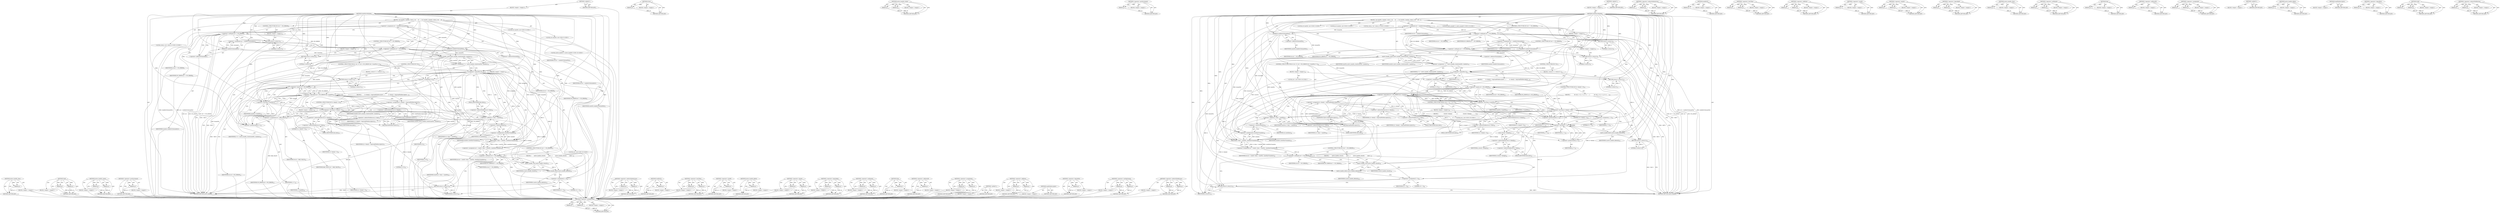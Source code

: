 digraph "&lt;operator&gt;.indirectFieldAccess" {
vulnerable_216 [label=<(METHOD,native_handle_close)>];
vulnerable_217 [label=<(PARAM,p1)>];
vulnerable_218 [label=<(BLOCK,&lt;empty&gt;,&lt;empty&gt;)>];
vulnerable_219 [label=<(METHOD_RETURN,ANY)>];
vulnerable_197 [label=<(METHOD,read)>];
vulnerable_198 [label=<(PARAM,p1)>];
vulnerable_199 [label=<(PARAM,p2)>];
vulnerable_200 [label=<(BLOCK,&lt;empty&gt;,&lt;empty&gt;)>];
vulnerable_201 [label=<(METHOD_RETURN,ANY)>];
vulnerable_152 [label=<(METHOD,native_handle_create)>];
vulnerable_153 [label=<(PARAM,p1)>];
vulnerable_154 [label=<(PARAM,p2)>];
vulnerable_155 [label=<(BLOCK,&lt;empty&gt;,&lt;empty&gt;)>];
vulnerable_156 [label=<(METHOD_RETURN,ANY)>];
vulnerable_176 [label=<(METHOD,&lt;operator&gt;.postIncrement)>];
vulnerable_177 [label=<(PARAM,p1)>];
vulnerable_178 [label=<(BLOCK,&lt;empty&gt;,&lt;empty&gt;)>];
vulnerable_179 [label=<(METHOD_RETURN,ANY)>];
vulnerable_6 [label=<(METHOD,&lt;global&gt;)<SUB>1</SUB>>];
vulnerable_7 [label=<(BLOCK,&lt;empty&gt;,&lt;empty&gt;)<SUB>1</SUB>>];
vulnerable_8 [label=<(METHOD,readNativeHandle)<SUB>1</SUB>>];
vulnerable_9 [label=<(BLOCK,{
 int numFds, numInts;
 status_t err;
    err ...,{
 int numFds, numInts;
 status_t err;
    err ...)<SUB>2</SUB>>];
vulnerable_10 [label="<(LOCAL,int numFds: int)<SUB>3</SUB>>"];
vulnerable_11 [label="<(LOCAL,int numInts: int)<SUB>3</SUB>>"];
vulnerable_12 [label="<(LOCAL,status_t err: status_t)<SUB>4</SUB>>"];
vulnerable_13 [label=<(&lt;operator&gt;.assignment,err = readInt32(&amp;numFds))<SUB>5</SUB>>];
vulnerable_14 [label=<(IDENTIFIER,err,err = readInt32(&amp;numFds))<SUB>5</SUB>>];
vulnerable_15 [label=<(readInt32,readInt32(&amp;numFds))<SUB>5</SUB>>];
vulnerable_16 [label=<(&lt;operator&gt;.addressOf,&amp;numFds)<SUB>5</SUB>>];
vulnerable_17 [label=<(IDENTIFIER,numFds,readInt32(&amp;numFds))<SUB>5</SUB>>];
vulnerable_18 [label=<(CONTROL_STRUCTURE,IF,if (err != NO_ERROR))<SUB>6</SUB>>];
vulnerable_19 [label=<(&lt;operator&gt;.notEquals,err != NO_ERROR)<SUB>6</SUB>>];
vulnerable_20 [label=<(IDENTIFIER,err,err != NO_ERROR)<SUB>6</SUB>>];
vulnerable_21 [label=<(IDENTIFIER,NO_ERROR,err != NO_ERROR)<SUB>6</SUB>>];
vulnerable_22 [label=<(BLOCK,&lt;empty&gt;,&lt;empty&gt;)<SUB>6</SUB>>];
vulnerable_23 [label=<(RETURN,return 0;,return 0;)<SUB>6</SUB>>];
vulnerable_24 [label=<(LITERAL,0,return 0;)<SUB>6</SUB>>];
vulnerable_25 [label=<(&lt;operator&gt;.assignment,err = readInt32(&amp;numInts))<SUB>7</SUB>>];
vulnerable_26 [label=<(IDENTIFIER,err,err = readInt32(&amp;numInts))<SUB>7</SUB>>];
vulnerable_27 [label=<(readInt32,readInt32(&amp;numInts))<SUB>7</SUB>>];
vulnerable_28 [label=<(&lt;operator&gt;.addressOf,&amp;numInts)<SUB>7</SUB>>];
vulnerable_29 [label=<(IDENTIFIER,numInts,readInt32(&amp;numInts))<SUB>7</SUB>>];
vulnerable_30 [label=<(CONTROL_STRUCTURE,IF,if (err != NO_ERROR))<SUB>8</SUB>>];
vulnerable_31 [label=<(&lt;operator&gt;.notEquals,err != NO_ERROR)<SUB>8</SUB>>];
vulnerable_32 [label=<(IDENTIFIER,err,err != NO_ERROR)<SUB>8</SUB>>];
vulnerable_33 [label=<(IDENTIFIER,NO_ERROR,err != NO_ERROR)<SUB>8</SUB>>];
vulnerable_34 [label=<(BLOCK,&lt;empty&gt;,&lt;empty&gt;)<SUB>8</SUB>>];
vulnerable_35 [label=<(RETURN,return 0;,return 0;)<SUB>8</SUB>>];
vulnerable_36 [label=<(LITERAL,0,return 0;)<SUB>8</SUB>>];
vulnerable_37 [label="<(LOCAL,native_handle* h: native_handle*)<SUB>10</SUB>>"];
vulnerable_38 [label=<(&lt;operator&gt;.assignment,* h = native_handle_create(numFds, numInts))<SUB>10</SUB>>];
vulnerable_39 [label=<(IDENTIFIER,h,* h = native_handle_create(numFds, numInts))<SUB>10</SUB>>];
vulnerable_40 [label=<(native_handle_create,native_handle_create(numFds, numInts))<SUB>10</SUB>>];
vulnerable_41 [label=<(IDENTIFIER,numFds,native_handle_create(numFds, numInts))<SUB>10</SUB>>];
vulnerable_42 [label=<(IDENTIFIER,numInts,native_handle_create(numFds, numInts))<SUB>10</SUB>>];
vulnerable_43 [label=<(CONTROL_STRUCTURE,IF,if (!h))<SUB>11</SUB>>];
vulnerable_44 [label=<(&lt;operator&gt;.logicalNot,!h)<SUB>11</SUB>>];
vulnerable_45 [label=<(IDENTIFIER,h,!h)<SUB>11</SUB>>];
vulnerable_46 [label=<(BLOCK,{
 return 0;
 },{
 return 0;
 })<SUB>11</SUB>>];
vulnerable_47 [label=<(RETURN,return 0;,return 0;)<SUB>12</SUB>>];
vulnerable_48 [label=<(LITERAL,0,return 0;)<SUB>12</SUB>>];
vulnerable_49 [label=<(CONTROL_STRUCTURE,FOR,for (int i=0 ;err==NO_ERROR &amp;&amp; i&lt;numFds;i++))<SUB>16</SUB>>];
vulnerable_50 [label=<(BLOCK,&lt;empty&gt;,&lt;empty&gt;)<SUB>16</SUB>>];
vulnerable_51 [label="<(LOCAL,int i: int)<SUB>16</SUB>>"];
vulnerable_52 [label=<(&lt;operator&gt;.assignment,i=0)<SUB>16</SUB>>];
vulnerable_53 [label=<(IDENTIFIER,i,i=0)<SUB>16</SUB>>];
vulnerable_54 [label=<(LITERAL,0,i=0)<SUB>16</SUB>>];
vulnerable_55 [label=<(&lt;operator&gt;.logicalAnd,err==NO_ERROR &amp;&amp; i&lt;numFds)<SUB>16</SUB>>];
vulnerable_56 [label=<(&lt;operator&gt;.equals,err==NO_ERROR)<SUB>16</SUB>>];
vulnerable_57 [label=<(IDENTIFIER,err,err==NO_ERROR)<SUB>16</SUB>>];
vulnerable_58 [label=<(IDENTIFIER,NO_ERROR,err==NO_ERROR)<SUB>16</SUB>>];
vulnerable_59 [label=<(&lt;operator&gt;.lessThan,i&lt;numFds)<SUB>16</SUB>>];
vulnerable_60 [label=<(IDENTIFIER,i,i&lt;numFds)<SUB>16</SUB>>];
vulnerable_61 [label=<(IDENTIFIER,numFds,i&lt;numFds)<SUB>16</SUB>>];
vulnerable_62 [label=<(&lt;operator&gt;.postIncrement,i++)<SUB>16</SUB>>];
vulnerable_63 [label=<(IDENTIFIER,i,i++)<SUB>16</SUB>>];
vulnerable_64 [label=<(BLOCK,{
         h-&gt;data[i] = dup(readFileDescriptor(...,{
         h-&gt;data[i] = dup(readFileDescriptor(...)<SUB>16</SUB>>];
vulnerable_65 [label=<(&lt;operator&gt;.assignment,h-&gt;data[i] = dup(readFileDescriptor()))<SUB>17</SUB>>];
vulnerable_66 [label=<(&lt;operator&gt;.indirectIndexAccess,h-&gt;data[i])<SUB>17</SUB>>];
vulnerable_67 [label=<(&lt;operator&gt;.indirectFieldAccess,h-&gt;data)<SUB>17</SUB>>];
vulnerable_68 [label=<(IDENTIFIER,h,h-&gt;data[i] = dup(readFileDescriptor()))<SUB>17</SUB>>];
vulnerable_69 [label=<(FIELD_IDENTIFIER,data,data)<SUB>17</SUB>>];
vulnerable_70 [label=<(IDENTIFIER,i,h-&gt;data[i] = dup(readFileDescriptor()))<SUB>17</SUB>>];
vulnerable_71 [label=<(dup,dup(readFileDescriptor()))<SUB>17</SUB>>];
vulnerable_72 [label=<(readFileDescriptor,readFileDescriptor())<SUB>17</SUB>>];
vulnerable_73 [label=<(CONTROL_STRUCTURE,IF,if (h-&gt;data[i] &lt; 0))<SUB>18</SUB>>];
vulnerable_74 [label=<(&lt;operator&gt;.lessThan,h-&gt;data[i] &lt; 0)<SUB>18</SUB>>];
vulnerable_75 [label=<(&lt;operator&gt;.indirectIndexAccess,h-&gt;data[i])<SUB>18</SUB>>];
vulnerable_76 [label=<(&lt;operator&gt;.indirectFieldAccess,h-&gt;data)<SUB>18</SUB>>];
vulnerable_77 [label=<(IDENTIFIER,h,h-&gt;data[i] &lt; 0)<SUB>18</SUB>>];
vulnerable_78 [label=<(FIELD_IDENTIFIER,data,data)<SUB>18</SUB>>];
vulnerable_79 [label=<(IDENTIFIER,i,h-&gt;data[i] &lt; 0)<SUB>18</SUB>>];
vulnerable_80 [label=<(LITERAL,0,h-&gt;data[i] &lt; 0)<SUB>18</SUB>>];
vulnerable_81 [label=<(BLOCK,&lt;empty&gt;,&lt;empty&gt;)<SUB>18</SUB>>];
vulnerable_82 [label=<(&lt;operator&gt;.assignment,err = BAD_VALUE)<SUB>18</SUB>>];
vulnerable_83 [label=<(IDENTIFIER,err,err = BAD_VALUE)<SUB>18</SUB>>];
vulnerable_84 [label=<(IDENTIFIER,BAD_VALUE,err = BAD_VALUE)<SUB>18</SUB>>];
vulnerable_85 [label=<(&lt;operator&gt;.assignment,err = read(h-&gt;data + numFds, sizeof(int)*numInts))<SUB>20</SUB>>];
vulnerable_86 [label=<(IDENTIFIER,err,err = read(h-&gt;data + numFds, sizeof(int)*numInts))<SUB>20</SUB>>];
vulnerable_87 [label=<(read,read(h-&gt;data + numFds, sizeof(int)*numInts))<SUB>20</SUB>>];
vulnerable_88 [label=<(&lt;operator&gt;.addition,h-&gt;data + numFds)<SUB>20</SUB>>];
vulnerable_89 [label=<(&lt;operator&gt;.indirectFieldAccess,h-&gt;data)<SUB>20</SUB>>];
vulnerable_90 [label=<(IDENTIFIER,h,h-&gt;data + numFds)<SUB>20</SUB>>];
vulnerable_91 [label=<(FIELD_IDENTIFIER,data,data)<SUB>20</SUB>>];
vulnerable_92 [label=<(IDENTIFIER,numFds,h-&gt;data + numFds)<SUB>20</SUB>>];
vulnerable_93 [label=<(&lt;operator&gt;.multiplication,sizeof(int)*numInts)<SUB>20</SUB>>];
vulnerable_94 [label=<(&lt;operator&gt;.sizeOf,sizeof(int))<SUB>20</SUB>>];
vulnerable_95 [label=<(IDENTIFIER,int,sizeof(int))<SUB>20</SUB>>];
vulnerable_96 [label=<(IDENTIFIER,numInts,sizeof(int)*numInts)<SUB>20</SUB>>];
vulnerable_97 [label=<(CONTROL_STRUCTURE,IF,if (err != NO_ERROR))<SUB>21</SUB>>];
vulnerable_98 [label=<(&lt;operator&gt;.notEquals,err != NO_ERROR)<SUB>21</SUB>>];
vulnerable_99 [label=<(IDENTIFIER,err,err != NO_ERROR)<SUB>21</SUB>>];
vulnerable_100 [label=<(IDENTIFIER,NO_ERROR,err != NO_ERROR)<SUB>21</SUB>>];
vulnerable_101 [label=<(BLOCK,{
        native_handle_close(h);
        nativ...,{
        native_handle_close(h);
        nativ...)<SUB>21</SUB>>];
vulnerable_102 [label=<(native_handle_close,native_handle_close(h))<SUB>22</SUB>>];
vulnerable_103 [label=<(IDENTIFIER,h,native_handle_close(h))<SUB>22</SUB>>];
vulnerable_104 [label=<(native_handle_delete,native_handle_delete(h))<SUB>23</SUB>>];
vulnerable_105 [label=<(IDENTIFIER,h,native_handle_delete(h))<SUB>23</SUB>>];
vulnerable_106 [label=<(&lt;operator&gt;.assignment,h = 0)<SUB>24</SUB>>];
vulnerable_107 [label=<(IDENTIFIER,h,h = 0)<SUB>24</SUB>>];
vulnerable_108 [label=<(LITERAL,0,h = 0)<SUB>24</SUB>>];
vulnerable_109 [label=<(RETURN,return h;,return h;)<SUB>26</SUB>>];
vulnerable_110 [label=<(IDENTIFIER,h,return h;)<SUB>26</SUB>>];
vulnerable_111 [label=<(METHOD_RETURN,native_handle)<SUB>1</SUB>>];
vulnerable_113 [label=<(METHOD_RETURN,ANY)<SUB>1</SUB>>];
vulnerable_180 [label=<(METHOD,&lt;operator&gt;.indirectIndexAccess)>];
vulnerable_181 [label=<(PARAM,p1)>];
vulnerable_182 [label=<(PARAM,p2)>];
vulnerable_183 [label=<(BLOCK,&lt;empty&gt;,&lt;empty&gt;)>];
vulnerable_184 [label=<(METHOD_RETURN,ANY)>];
vulnerable_139 [label=<(METHOD,readInt32)>];
vulnerable_140 [label=<(PARAM,p1)>];
vulnerable_141 [label=<(BLOCK,&lt;empty&gt;,&lt;empty&gt;)>];
vulnerable_142 [label=<(METHOD_RETURN,ANY)>];
vulnerable_171 [label=<(METHOD,&lt;operator&gt;.lessThan)>];
vulnerable_172 [label=<(PARAM,p1)>];
vulnerable_173 [label=<(PARAM,p2)>];
vulnerable_174 [label=<(BLOCK,&lt;empty&gt;,&lt;empty&gt;)>];
vulnerable_175 [label=<(METHOD_RETURN,ANY)>];
vulnerable_212 [label=<(METHOD,&lt;operator&gt;.sizeOf)>];
vulnerable_213 [label=<(PARAM,p1)>];
vulnerable_214 [label=<(BLOCK,&lt;empty&gt;,&lt;empty&gt;)>];
vulnerable_215 [label=<(METHOD_RETURN,ANY)>];
vulnerable_220 [label=<(METHOD,native_handle_delete)>];
vulnerable_221 [label=<(PARAM,p1)>];
vulnerable_222 [label=<(BLOCK,&lt;empty&gt;,&lt;empty&gt;)>];
vulnerable_223 [label=<(METHOD_RETURN,ANY)>];
vulnerable_166 [label=<(METHOD,&lt;operator&gt;.equals)>];
vulnerable_167 [label=<(PARAM,p1)>];
vulnerable_168 [label=<(PARAM,p2)>];
vulnerable_169 [label=<(BLOCK,&lt;empty&gt;,&lt;empty&gt;)>];
vulnerable_170 [label=<(METHOD_RETURN,ANY)>];
vulnerable_161 [label=<(METHOD,&lt;operator&gt;.logicalAnd)>];
vulnerable_162 [label=<(PARAM,p1)>];
vulnerable_163 [label=<(PARAM,p2)>];
vulnerable_164 [label=<(BLOCK,&lt;empty&gt;,&lt;empty&gt;)>];
vulnerable_165 [label=<(METHOD_RETURN,ANY)>];
vulnerable_147 [label=<(METHOD,&lt;operator&gt;.notEquals)>];
vulnerable_148 [label=<(PARAM,p1)>];
vulnerable_149 [label=<(PARAM,p2)>];
vulnerable_150 [label=<(BLOCK,&lt;empty&gt;,&lt;empty&gt;)>];
vulnerable_151 [label=<(METHOD_RETURN,ANY)>];
vulnerable_190 [label=<(METHOD,dup)>];
vulnerable_191 [label=<(PARAM,p1)>];
vulnerable_192 [label=<(BLOCK,&lt;empty&gt;,&lt;empty&gt;)>];
vulnerable_193 [label=<(METHOD_RETURN,ANY)>];
vulnerable_143 [label=<(METHOD,&lt;operator&gt;.addressOf)>];
vulnerable_144 [label=<(PARAM,p1)>];
vulnerable_145 [label=<(BLOCK,&lt;empty&gt;,&lt;empty&gt;)>];
vulnerable_146 [label=<(METHOD_RETURN,ANY)>];
vulnerable_134 [label=<(METHOD,&lt;operator&gt;.assignment)>];
vulnerable_135 [label=<(PARAM,p1)>];
vulnerable_136 [label=<(PARAM,p2)>];
vulnerable_137 [label=<(BLOCK,&lt;empty&gt;,&lt;empty&gt;)>];
vulnerable_138 [label=<(METHOD_RETURN,ANY)>];
vulnerable_128 [label=<(METHOD,&lt;global&gt;)<SUB>1</SUB>>];
vulnerable_129 [label=<(BLOCK,&lt;empty&gt;,&lt;empty&gt;)>];
vulnerable_130 [label=<(METHOD_RETURN,ANY)>];
vulnerable_202 [label=<(METHOD,&lt;operator&gt;.addition)>];
vulnerable_203 [label=<(PARAM,p1)>];
vulnerable_204 [label=<(PARAM,p2)>];
vulnerable_205 [label=<(BLOCK,&lt;empty&gt;,&lt;empty&gt;)>];
vulnerable_206 [label=<(METHOD_RETURN,ANY)>];
vulnerable_194 [label=<(METHOD,readFileDescriptor)>];
vulnerable_195 [label=<(BLOCK,&lt;empty&gt;,&lt;empty&gt;)>];
vulnerable_196 [label=<(METHOD_RETURN,ANY)>];
vulnerable_157 [label=<(METHOD,&lt;operator&gt;.logicalNot)>];
vulnerable_158 [label=<(PARAM,p1)>];
vulnerable_159 [label=<(BLOCK,&lt;empty&gt;,&lt;empty&gt;)>];
vulnerable_160 [label=<(METHOD_RETURN,ANY)>];
vulnerable_207 [label=<(METHOD,&lt;operator&gt;.multiplication)>];
vulnerable_208 [label=<(PARAM,p1)>];
vulnerable_209 [label=<(PARAM,p2)>];
vulnerable_210 [label=<(BLOCK,&lt;empty&gt;,&lt;empty&gt;)>];
vulnerable_211 [label=<(METHOD_RETURN,ANY)>];
vulnerable_185 [label=<(METHOD,&lt;operator&gt;.indirectFieldAccess)>];
vulnerable_186 [label=<(PARAM,p1)>];
vulnerable_187 [label=<(PARAM,p2)>];
vulnerable_188 [label=<(BLOCK,&lt;empty&gt;,&lt;empty&gt;)>];
vulnerable_189 [label=<(METHOD_RETURN,ANY)>];
fixed_234 [label=<(METHOD,&lt;operator&gt;.multiplication)>];
fixed_235 [label=<(PARAM,p1)>];
fixed_236 [label=<(PARAM,p2)>];
fixed_237 [label=<(BLOCK,&lt;empty&gt;,&lt;empty&gt;)>];
fixed_238 [label=<(METHOD_RETURN,ANY)>];
fixed_216 [label=<(METHOD,close)>];
fixed_217 [label=<(PARAM,p1)>];
fixed_218 [label=<(BLOCK,&lt;empty&gt;,&lt;empty&gt;)>];
fixed_219 [label=<(METHOD_RETURN,ANY)>];
fixed_171 [label=<(METHOD,native_handle_create)>];
fixed_172 [label=<(PARAM,p1)>];
fixed_173 [label=<(PARAM,p2)>];
fixed_174 [label=<(BLOCK,&lt;empty&gt;,&lt;empty&gt;)>];
fixed_175 [label=<(METHOD_RETURN,ANY)>];
fixed_195 [label=<(METHOD,&lt;operator&gt;.postIncrement)>];
fixed_196 [label=<(PARAM,p1)>];
fixed_197 [label=<(BLOCK,&lt;empty&gt;,&lt;empty&gt;)>];
fixed_198 [label=<(METHOD_RETURN,ANY)>];
fixed_6 [label=<(METHOD,&lt;global&gt;)<SUB>1</SUB>>];
fixed_7 [label=<(BLOCK,&lt;empty&gt;,&lt;empty&gt;)<SUB>1</SUB>>];
fixed_8 [label=<(METHOD,readNativeHandle)<SUB>1</SUB>>];
fixed_9 [label=<(BLOCK,{
 int numFds, numInts;
 status_t err;
    err ...,{
 int numFds, numInts;
 status_t err;
    err ...)<SUB>2</SUB>>];
fixed_10 [label="<(LOCAL,int numFds: int)<SUB>3</SUB>>"];
fixed_11 [label="<(LOCAL,int numInts: int)<SUB>3</SUB>>"];
fixed_12 [label="<(LOCAL,status_t err: status_t)<SUB>4</SUB>>"];
fixed_13 [label=<(&lt;operator&gt;.assignment,err = readInt32(&amp;numFds))<SUB>5</SUB>>];
fixed_14 [label=<(IDENTIFIER,err,err = readInt32(&amp;numFds))<SUB>5</SUB>>];
fixed_15 [label=<(readInt32,readInt32(&amp;numFds))<SUB>5</SUB>>];
fixed_16 [label=<(&lt;operator&gt;.addressOf,&amp;numFds)<SUB>5</SUB>>];
fixed_17 [label=<(IDENTIFIER,numFds,readInt32(&amp;numFds))<SUB>5</SUB>>];
fixed_18 [label=<(CONTROL_STRUCTURE,IF,if (err != NO_ERROR))<SUB>6</SUB>>];
fixed_19 [label=<(&lt;operator&gt;.notEquals,err != NO_ERROR)<SUB>6</SUB>>];
fixed_20 [label=<(IDENTIFIER,err,err != NO_ERROR)<SUB>6</SUB>>];
fixed_21 [label=<(IDENTIFIER,NO_ERROR,err != NO_ERROR)<SUB>6</SUB>>];
fixed_22 [label=<(BLOCK,&lt;empty&gt;,&lt;empty&gt;)<SUB>6</SUB>>];
fixed_23 [label=<(RETURN,return 0;,return 0;)<SUB>6</SUB>>];
fixed_24 [label=<(LITERAL,0,return 0;)<SUB>6</SUB>>];
fixed_25 [label=<(&lt;operator&gt;.assignment,err = readInt32(&amp;numInts))<SUB>7</SUB>>];
fixed_26 [label=<(IDENTIFIER,err,err = readInt32(&amp;numInts))<SUB>7</SUB>>];
fixed_27 [label=<(readInt32,readInt32(&amp;numInts))<SUB>7</SUB>>];
fixed_28 [label=<(&lt;operator&gt;.addressOf,&amp;numInts)<SUB>7</SUB>>];
fixed_29 [label=<(IDENTIFIER,numInts,readInt32(&amp;numInts))<SUB>7</SUB>>];
fixed_30 [label=<(CONTROL_STRUCTURE,IF,if (err != NO_ERROR))<SUB>8</SUB>>];
fixed_31 [label=<(&lt;operator&gt;.notEquals,err != NO_ERROR)<SUB>8</SUB>>];
fixed_32 [label=<(IDENTIFIER,err,err != NO_ERROR)<SUB>8</SUB>>];
fixed_33 [label=<(IDENTIFIER,NO_ERROR,err != NO_ERROR)<SUB>8</SUB>>];
fixed_34 [label=<(BLOCK,&lt;empty&gt;,&lt;empty&gt;)<SUB>8</SUB>>];
fixed_35 [label=<(RETURN,return 0;,return 0;)<SUB>8</SUB>>];
fixed_36 [label=<(LITERAL,0,return 0;)<SUB>8</SUB>>];
fixed_37 [label="<(LOCAL,native_handle* h: native_handle*)<SUB>10</SUB>>"];
fixed_38 [label=<(&lt;operator&gt;.assignment,* h = native_handle_create(numFds, numInts))<SUB>10</SUB>>];
fixed_39 [label=<(IDENTIFIER,h,* h = native_handle_create(numFds, numInts))<SUB>10</SUB>>];
fixed_40 [label=<(native_handle_create,native_handle_create(numFds, numInts))<SUB>10</SUB>>];
fixed_41 [label=<(IDENTIFIER,numFds,native_handle_create(numFds, numInts))<SUB>10</SUB>>];
fixed_42 [label=<(IDENTIFIER,numInts,native_handle_create(numFds, numInts))<SUB>10</SUB>>];
fixed_43 [label=<(CONTROL_STRUCTURE,IF,if (!h))<SUB>11</SUB>>];
fixed_44 [label=<(&lt;operator&gt;.logicalNot,!h)<SUB>11</SUB>>];
fixed_45 [label=<(IDENTIFIER,h,!h)<SUB>11</SUB>>];
fixed_46 [label=<(BLOCK,{
 return 0;
 },{
 return 0;
 })<SUB>11</SUB>>];
fixed_47 [label=<(RETURN,return 0;,return 0;)<SUB>12</SUB>>];
fixed_48 [label=<(LITERAL,0,return 0;)<SUB>12</SUB>>];
fixed_49 [label=<(CONTROL_STRUCTURE,FOR,for (int i=0 ;err==NO_ERROR &amp;&amp; i&lt;numFds;i++))<SUB>16</SUB>>];
fixed_50 [label=<(BLOCK,&lt;empty&gt;,&lt;empty&gt;)<SUB>16</SUB>>];
fixed_51 [label="<(LOCAL,int i: int)<SUB>16</SUB>>"];
fixed_52 [label=<(&lt;operator&gt;.assignment,i=0)<SUB>16</SUB>>];
fixed_53 [label=<(IDENTIFIER,i,i=0)<SUB>16</SUB>>];
fixed_54 [label=<(LITERAL,0,i=0)<SUB>16</SUB>>];
fixed_55 [label=<(&lt;operator&gt;.logicalAnd,err==NO_ERROR &amp;&amp; i&lt;numFds)<SUB>16</SUB>>];
fixed_56 [label=<(&lt;operator&gt;.equals,err==NO_ERROR)<SUB>16</SUB>>];
fixed_57 [label=<(IDENTIFIER,err,err==NO_ERROR)<SUB>16</SUB>>];
fixed_58 [label=<(IDENTIFIER,NO_ERROR,err==NO_ERROR)<SUB>16</SUB>>];
fixed_59 [label=<(&lt;operator&gt;.lessThan,i&lt;numFds)<SUB>16</SUB>>];
fixed_60 [label=<(IDENTIFIER,i,i&lt;numFds)<SUB>16</SUB>>];
fixed_61 [label=<(IDENTIFIER,numFds,i&lt;numFds)<SUB>16</SUB>>];
fixed_62 [label=<(&lt;operator&gt;.postIncrement,i++)<SUB>16</SUB>>];
fixed_63 [label=<(IDENTIFIER,i,i++)<SUB>16</SUB>>];
fixed_64 [label=<(BLOCK,{
         h-&gt;data[i] = dup(readFileDescriptor(...,{
         h-&gt;data[i] = dup(readFileDescriptor(...)<SUB>16</SUB>>];
fixed_65 [label=<(&lt;operator&gt;.assignment,h-&gt;data[i] = dup(readFileDescriptor()))<SUB>17</SUB>>];
fixed_66 [label=<(&lt;operator&gt;.indirectIndexAccess,h-&gt;data[i])<SUB>17</SUB>>];
fixed_67 [label=<(&lt;operator&gt;.indirectFieldAccess,h-&gt;data)<SUB>17</SUB>>];
fixed_68 [label=<(IDENTIFIER,h,h-&gt;data[i] = dup(readFileDescriptor()))<SUB>17</SUB>>];
fixed_69 [label=<(FIELD_IDENTIFIER,data,data)<SUB>17</SUB>>];
fixed_70 [label=<(IDENTIFIER,i,h-&gt;data[i] = dup(readFileDescriptor()))<SUB>17</SUB>>];
fixed_71 [label=<(dup,dup(readFileDescriptor()))<SUB>17</SUB>>];
fixed_72 [label=<(readFileDescriptor,readFileDescriptor())<SUB>17</SUB>>];
fixed_73 [label=<(CONTROL_STRUCTURE,IF,if (h-&gt;data[i] &lt; 0))<SUB>18</SUB>>];
fixed_74 [label=<(&lt;operator&gt;.lessThan,h-&gt;data[i] &lt; 0)<SUB>18</SUB>>];
fixed_75 [label=<(&lt;operator&gt;.indirectIndexAccess,h-&gt;data[i])<SUB>18</SUB>>];
fixed_76 [label=<(&lt;operator&gt;.indirectFieldAccess,h-&gt;data)<SUB>18</SUB>>];
fixed_77 [label=<(IDENTIFIER,h,h-&gt;data[i] &lt; 0)<SUB>18</SUB>>];
fixed_78 [label=<(FIELD_IDENTIFIER,data,data)<SUB>18</SUB>>];
fixed_79 [label=<(IDENTIFIER,i,h-&gt;data[i] &lt; 0)<SUB>18</SUB>>];
fixed_80 [label=<(LITERAL,0,h-&gt;data[i] &lt; 0)<SUB>18</SUB>>];
fixed_81 [label=<(BLOCK,{
            for (int j = 0; j &lt; i; j++) {
   ...,{
            for (int j = 0; j &lt; i; j++) {
   ...)<SUB>18</SUB>>];
fixed_82 [label=<(CONTROL_STRUCTURE,FOR,for (int j = 0;j &lt; i;j++))<SUB>19</SUB>>];
fixed_83 [label=<(BLOCK,&lt;empty&gt;,&lt;empty&gt;)<SUB>19</SUB>>];
fixed_84 [label="<(LOCAL,int j: int)<SUB>19</SUB>>"];
fixed_85 [label=<(&lt;operator&gt;.assignment,j = 0)<SUB>19</SUB>>];
fixed_86 [label=<(IDENTIFIER,j,j = 0)<SUB>19</SUB>>];
fixed_87 [label=<(LITERAL,0,j = 0)<SUB>19</SUB>>];
fixed_88 [label=<(&lt;operator&gt;.lessThan,j &lt; i)<SUB>19</SUB>>];
fixed_89 [label=<(IDENTIFIER,j,j &lt; i)<SUB>19</SUB>>];
fixed_90 [label=<(IDENTIFIER,i,j &lt; i)<SUB>19</SUB>>];
fixed_91 [label=<(&lt;operator&gt;.postIncrement,j++)<SUB>19</SUB>>];
fixed_92 [label=<(IDENTIFIER,j,j++)<SUB>19</SUB>>];
fixed_93 [label=<(BLOCK,{
                close(h-&gt;data[j]);
            },{
                close(h-&gt;data[j]);
            })<SUB>19</SUB>>];
fixed_94 [label=<(close,close(h-&gt;data[j]))<SUB>20</SUB>>];
fixed_95 [label=<(&lt;operator&gt;.indirectIndexAccess,h-&gt;data[j])<SUB>20</SUB>>];
fixed_96 [label=<(&lt;operator&gt;.indirectFieldAccess,h-&gt;data)<SUB>20</SUB>>];
fixed_97 [label=<(IDENTIFIER,h,close(h-&gt;data[j]))<SUB>20</SUB>>];
fixed_98 [label=<(FIELD_IDENTIFIER,data,data)<SUB>20</SUB>>];
fixed_99 [label=<(IDENTIFIER,j,close(h-&gt;data[j]))<SUB>20</SUB>>];
fixed_100 [label=<(native_handle_delete,native_handle_delete(h))<SUB>22</SUB>>];
fixed_101 [label=<(IDENTIFIER,h,native_handle_delete(h))<SUB>22</SUB>>];
fixed_102 [label=<(RETURN,return 0;,return 0;)<SUB>23</SUB>>];
fixed_103 [label=<(LITERAL,0,return 0;)<SUB>23</SUB>>];
fixed_104 [label=<(&lt;operator&gt;.assignment,err = read(h-&gt;data + numFds, sizeof(int)*numInts))<SUB>26</SUB>>];
fixed_105 [label=<(IDENTIFIER,err,err = read(h-&gt;data + numFds, sizeof(int)*numInts))<SUB>26</SUB>>];
fixed_106 [label=<(read,read(h-&gt;data + numFds, sizeof(int)*numInts))<SUB>26</SUB>>];
fixed_107 [label=<(&lt;operator&gt;.addition,h-&gt;data + numFds)<SUB>26</SUB>>];
fixed_108 [label=<(&lt;operator&gt;.indirectFieldAccess,h-&gt;data)<SUB>26</SUB>>];
fixed_109 [label=<(IDENTIFIER,h,h-&gt;data + numFds)<SUB>26</SUB>>];
fixed_110 [label=<(FIELD_IDENTIFIER,data,data)<SUB>26</SUB>>];
fixed_111 [label=<(IDENTIFIER,numFds,h-&gt;data + numFds)<SUB>26</SUB>>];
fixed_112 [label=<(&lt;operator&gt;.multiplication,sizeof(int)*numInts)<SUB>26</SUB>>];
fixed_113 [label=<(&lt;operator&gt;.sizeOf,sizeof(int))<SUB>26</SUB>>];
fixed_114 [label=<(IDENTIFIER,int,sizeof(int))<SUB>26</SUB>>];
fixed_115 [label=<(IDENTIFIER,numInts,sizeof(int)*numInts)<SUB>26</SUB>>];
fixed_116 [label=<(CONTROL_STRUCTURE,IF,if (err != NO_ERROR))<SUB>27</SUB>>];
fixed_117 [label=<(&lt;operator&gt;.notEquals,err != NO_ERROR)<SUB>27</SUB>>];
fixed_118 [label=<(IDENTIFIER,err,err != NO_ERROR)<SUB>27</SUB>>];
fixed_119 [label=<(IDENTIFIER,NO_ERROR,err != NO_ERROR)<SUB>27</SUB>>];
fixed_120 [label=<(BLOCK,{
        native_handle_close(h);
        nativ...,{
        native_handle_close(h);
        nativ...)<SUB>27</SUB>>];
fixed_121 [label=<(native_handle_close,native_handle_close(h))<SUB>28</SUB>>];
fixed_122 [label=<(IDENTIFIER,h,native_handle_close(h))<SUB>28</SUB>>];
fixed_123 [label=<(native_handle_delete,native_handle_delete(h))<SUB>29</SUB>>];
fixed_124 [label=<(IDENTIFIER,h,native_handle_delete(h))<SUB>29</SUB>>];
fixed_125 [label=<(&lt;operator&gt;.assignment,h = 0)<SUB>30</SUB>>];
fixed_126 [label=<(IDENTIFIER,h,h = 0)<SUB>30</SUB>>];
fixed_127 [label=<(LITERAL,0,h = 0)<SUB>30</SUB>>];
fixed_128 [label=<(RETURN,return h;,return h;)<SUB>32</SUB>>];
fixed_129 [label=<(IDENTIFIER,h,return h;)<SUB>32</SUB>>];
fixed_130 [label=<(METHOD_RETURN,native_handle)<SUB>1</SUB>>];
fixed_132 [label=<(METHOD_RETURN,ANY)<SUB>1</SUB>>];
fixed_199 [label=<(METHOD,&lt;operator&gt;.indirectIndexAccess)>];
fixed_200 [label=<(PARAM,p1)>];
fixed_201 [label=<(PARAM,p2)>];
fixed_202 [label=<(BLOCK,&lt;empty&gt;,&lt;empty&gt;)>];
fixed_203 [label=<(METHOD_RETURN,ANY)>];
fixed_158 [label=<(METHOD,readInt32)>];
fixed_159 [label=<(PARAM,p1)>];
fixed_160 [label=<(BLOCK,&lt;empty&gt;,&lt;empty&gt;)>];
fixed_161 [label=<(METHOD_RETURN,ANY)>];
fixed_190 [label=<(METHOD,&lt;operator&gt;.lessThan)>];
fixed_191 [label=<(PARAM,p1)>];
fixed_192 [label=<(PARAM,p2)>];
fixed_193 [label=<(BLOCK,&lt;empty&gt;,&lt;empty&gt;)>];
fixed_194 [label=<(METHOD_RETURN,ANY)>];
fixed_229 [label=<(METHOD,&lt;operator&gt;.addition)>];
fixed_230 [label=<(PARAM,p1)>];
fixed_231 [label=<(PARAM,p2)>];
fixed_232 [label=<(BLOCK,&lt;empty&gt;,&lt;empty&gt;)>];
fixed_233 [label=<(METHOD_RETURN,ANY)>];
fixed_239 [label=<(METHOD,&lt;operator&gt;.sizeOf)>];
fixed_240 [label=<(PARAM,p1)>];
fixed_241 [label=<(BLOCK,&lt;empty&gt;,&lt;empty&gt;)>];
fixed_242 [label=<(METHOD_RETURN,ANY)>];
fixed_185 [label=<(METHOD,&lt;operator&gt;.equals)>];
fixed_186 [label=<(PARAM,p1)>];
fixed_187 [label=<(PARAM,p2)>];
fixed_188 [label=<(BLOCK,&lt;empty&gt;,&lt;empty&gt;)>];
fixed_189 [label=<(METHOD_RETURN,ANY)>];
fixed_180 [label=<(METHOD,&lt;operator&gt;.logicalAnd)>];
fixed_181 [label=<(PARAM,p1)>];
fixed_182 [label=<(PARAM,p2)>];
fixed_183 [label=<(BLOCK,&lt;empty&gt;,&lt;empty&gt;)>];
fixed_184 [label=<(METHOD_RETURN,ANY)>];
fixed_243 [label=<(METHOD,native_handle_close)>];
fixed_244 [label=<(PARAM,p1)>];
fixed_245 [label=<(BLOCK,&lt;empty&gt;,&lt;empty&gt;)>];
fixed_246 [label=<(METHOD_RETURN,ANY)>];
fixed_166 [label=<(METHOD,&lt;operator&gt;.notEquals)>];
fixed_167 [label=<(PARAM,p1)>];
fixed_168 [label=<(PARAM,p2)>];
fixed_169 [label=<(BLOCK,&lt;empty&gt;,&lt;empty&gt;)>];
fixed_170 [label=<(METHOD_RETURN,ANY)>];
fixed_209 [label=<(METHOD,dup)>];
fixed_210 [label=<(PARAM,p1)>];
fixed_211 [label=<(BLOCK,&lt;empty&gt;,&lt;empty&gt;)>];
fixed_212 [label=<(METHOD_RETURN,ANY)>];
fixed_162 [label=<(METHOD,&lt;operator&gt;.addressOf)>];
fixed_163 [label=<(PARAM,p1)>];
fixed_164 [label=<(BLOCK,&lt;empty&gt;,&lt;empty&gt;)>];
fixed_165 [label=<(METHOD_RETURN,ANY)>];
fixed_153 [label=<(METHOD,&lt;operator&gt;.assignment)>];
fixed_154 [label=<(PARAM,p1)>];
fixed_155 [label=<(PARAM,p2)>];
fixed_156 [label=<(BLOCK,&lt;empty&gt;,&lt;empty&gt;)>];
fixed_157 [label=<(METHOD_RETURN,ANY)>];
fixed_147 [label=<(METHOD,&lt;global&gt;)<SUB>1</SUB>>];
fixed_148 [label=<(BLOCK,&lt;empty&gt;,&lt;empty&gt;)>];
fixed_149 [label=<(METHOD_RETURN,ANY)>];
fixed_220 [label=<(METHOD,native_handle_delete)>];
fixed_221 [label=<(PARAM,p1)>];
fixed_222 [label=<(BLOCK,&lt;empty&gt;,&lt;empty&gt;)>];
fixed_223 [label=<(METHOD_RETURN,ANY)>];
fixed_213 [label=<(METHOD,readFileDescriptor)>];
fixed_214 [label=<(BLOCK,&lt;empty&gt;,&lt;empty&gt;)>];
fixed_215 [label=<(METHOD_RETURN,ANY)>];
fixed_176 [label=<(METHOD,&lt;operator&gt;.logicalNot)>];
fixed_177 [label=<(PARAM,p1)>];
fixed_178 [label=<(BLOCK,&lt;empty&gt;,&lt;empty&gt;)>];
fixed_179 [label=<(METHOD_RETURN,ANY)>];
fixed_224 [label=<(METHOD,read)>];
fixed_225 [label=<(PARAM,p1)>];
fixed_226 [label=<(PARAM,p2)>];
fixed_227 [label=<(BLOCK,&lt;empty&gt;,&lt;empty&gt;)>];
fixed_228 [label=<(METHOD_RETURN,ANY)>];
fixed_204 [label=<(METHOD,&lt;operator&gt;.indirectFieldAccess)>];
fixed_205 [label=<(PARAM,p1)>];
fixed_206 [label=<(PARAM,p2)>];
fixed_207 [label=<(BLOCK,&lt;empty&gt;,&lt;empty&gt;)>];
fixed_208 [label=<(METHOD_RETURN,ANY)>];
vulnerable_216 -> vulnerable_217  [key=0, label="AST: "];
vulnerable_216 -> vulnerable_217  [key=1, label="DDG: "];
vulnerable_216 -> vulnerable_218  [key=0, label="AST: "];
vulnerable_216 -> vulnerable_219  [key=0, label="AST: "];
vulnerable_216 -> vulnerable_219  [key=1, label="CFG: "];
vulnerable_217 -> vulnerable_219  [key=0, label="DDG: p1"];
vulnerable_218 -> fixed_234  [key=0];
vulnerable_219 -> fixed_234  [key=0];
vulnerable_197 -> vulnerable_198  [key=0, label="AST: "];
vulnerable_197 -> vulnerable_198  [key=1, label="DDG: "];
vulnerable_197 -> vulnerable_200  [key=0, label="AST: "];
vulnerable_197 -> vulnerable_199  [key=0, label="AST: "];
vulnerable_197 -> vulnerable_199  [key=1, label="DDG: "];
vulnerable_197 -> vulnerable_201  [key=0, label="AST: "];
vulnerable_197 -> vulnerable_201  [key=1, label="CFG: "];
vulnerable_198 -> vulnerable_201  [key=0, label="DDG: p1"];
vulnerable_199 -> vulnerable_201  [key=0, label="DDG: p2"];
vulnerable_200 -> fixed_234  [key=0];
vulnerable_201 -> fixed_234  [key=0];
vulnerable_152 -> vulnerable_153  [key=0, label="AST: "];
vulnerable_152 -> vulnerable_153  [key=1, label="DDG: "];
vulnerable_152 -> vulnerable_155  [key=0, label="AST: "];
vulnerable_152 -> vulnerable_154  [key=0, label="AST: "];
vulnerable_152 -> vulnerable_154  [key=1, label="DDG: "];
vulnerable_152 -> vulnerable_156  [key=0, label="AST: "];
vulnerable_152 -> vulnerable_156  [key=1, label="CFG: "];
vulnerable_153 -> vulnerable_156  [key=0, label="DDG: p1"];
vulnerable_154 -> vulnerable_156  [key=0, label="DDG: p2"];
vulnerable_155 -> fixed_234  [key=0];
vulnerable_156 -> fixed_234  [key=0];
vulnerable_176 -> vulnerable_177  [key=0, label="AST: "];
vulnerable_176 -> vulnerable_177  [key=1, label="DDG: "];
vulnerable_176 -> vulnerable_178  [key=0, label="AST: "];
vulnerable_176 -> vulnerable_179  [key=0, label="AST: "];
vulnerable_176 -> vulnerable_179  [key=1, label="CFG: "];
vulnerable_177 -> vulnerable_179  [key=0, label="DDG: p1"];
vulnerable_178 -> fixed_234  [key=0];
vulnerable_179 -> fixed_234  [key=0];
vulnerable_6 -> vulnerable_7  [key=0, label="AST: "];
vulnerable_6 -> vulnerable_113  [key=0, label="AST: "];
vulnerable_6 -> vulnerable_113  [key=1, label="CFG: "];
vulnerable_7 -> vulnerable_8  [key=0, label="AST: "];
vulnerable_8 -> vulnerable_9  [key=0, label="AST: "];
vulnerable_8 -> vulnerable_111  [key=0, label="AST: "];
vulnerable_8 -> vulnerable_16  [key=0, label="CFG: "];
vulnerable_8 -> vulnerable_110  [key=0, label="DDG: "];
vulnerable_8 -> vulnerable_15  [key=0, label="DDG: "];
vulnerable_8 -> vulnerable_19  [key=0, label="DDG: "];
vulnerable_8 -> vulnerable_23  [key=0, label="DDG: "];
vulnerable_8 -> vulnerable_27  [key=0, label="DDG: "];
vulnerable_8 -> vulnerable_31  [key=0, label="DDG: "];
vulnerable_8 -> vulnerable_35  [key=0, label="DDG: "];
vulnerable_8 -> vulnerable_40  [key=0, label="DDG: "];
vulnerable_8 -> vulnerable_44  [key=0, label="DDG: "];
vulnerable_8 -> vulnerable_47  [key=0, label="DDG: "];
vulnerable_8 -> vulnerable_52  [key=0, label="DDG: "];
vulnerable_8 -> vulnerable_62  [key=0, label="DDG: "];
vulnerable_8 -> vulnerable_87  [key=0, label="DDG: "];
vulnerable_8 -> vulnerable_98  [key=0, label="DDG: "];
vulnerable_8 -> vulnerable_106  [key=0, label="DDG: "];
vulnerable_8 -> vulnerable_24  [key=0, label="DDG: "];
vulnerable_8 -> vulnerable_36  [key=0, label="DDG: "];
vulnerable_8 -> vulnerable_48  [key=0, label="DDG: "];
vulnerable_8 -> vulnerable_56  [key=0, label="DDG: "];
vulnerable_8 -> vulnerable_59  [key=0, label="DDG: "];
vulnerable_8 -> vulnerable_88  [key=0, label="DDG: "];
vulnerable_8 -> vulnerable_93  [key=0, label="DDG: "];
vulnerable_8 -> vulnerable_102  [key=0, label="DDG: "];
vulnerable_8 -> vulnerable_104  [key=0, label="DDG: "];
vulnerable_8 -> vulnerable_71  [key=0, label="DDG: "];
vulnerable_8 -> vulnerable_74  [key=0, label="DDG: "];
vulnerable_8 -> vulnerable_82  [key=0, label="DDG: "];
vulnerable_9 -> vulnerable_10  [key=0, label="AST: "];
vulnerable_9 -> vulnerable_11  [key=0, label="AST: "];
vulnerable_9 -> vulnerable_12  [key=0, label="AST: "];
vulnerable_9 -> vulnerable_13  [key=0, label="AST: "];
vulnerable_9 -> vulnerable_18  [key=0, label="AST: "];
vulnerable_9 -> vulnerable_25  [key=0, label="AST: "];
vulnerable_9 -> vulnerable_30  [key=0, label="AST: "];
vulnerable_9 -> vulnerable_37  [key=0, label="AST: "];
vulnerable_9 -> vulnerable_38  [key=0, label="AST: "];
vulnerable_9 -> vulnerable_43  [key=0, label="AST: "];
vulnerable_9 -> vulnerable_49  [key=0, label="AST: "];
vulnerable_9 -> vulnerable_85  [key=0, label="AST: "];
vulnerable_9 -> vulnerable_97  [key=0, label="AST: "];
vulnerable_9 -> vulnerable_109  [key=0, label="AST: "];
vulnerable_10 -> fixed_234  [key=0];
vulnerable_11 -> fixed_234  [key=0];
vulnerable_12 -> fixed_234  [key=0];
vulnerable_13 -> vulnerable_14  [key=0, label="AST: "];
vulnerable_13 -> vulnerable_15  [key=0, label="AST: "];
vulnerable_13 -> vulnerable_19  [key=0, label="CFG: "];
vulnerable_13 -> vulnerable_19  [key=1, label="DDG: err"];
vulnerable_13 -> vulnerable_111  [key=0, label="DDG: readInt32(&amp;numFds)"];
vulnerable_13 -> vulnerable_111  [key=1, label="DDG: err = readInt32(&amp;numFds)"];
vulnerable_14 -> fixed_234  [key=0];
vulnerable_15 -> vulnerable_16  [key=0, label="AST: "];
vulnerable_15 -> vulnerable_13  [key=0, label="CFG: "];
vulnerable_15 -> vulnerable_13  [key=1, label="DDG: &amp;numFds"];
vulnerable_15 -> vulnerable_111  [key=0, label="DDG: &amp;numFds"];
vulnerable_15 -> vulnerable_40  [key=0, label="DDG: &amp;numFds"];
vulnerable_15 -> vulnerable_87  [key=0, label="DDG: &amp;numFds"];
vulnerable_15 -> vulnerable_59  [key=0, label="DDG: &amp;numFds"];
vulnerable_15 -> vulnerable_88  [key=0, label="DDG: &amp;numFds"];
vulnerable_16 -> vulnerable_17  [key=0, label="AST: "];
vulnerable_16 -> vulnerable_15  [key=0, label="CFG: "];
vulnerable_17 -> fixed_234  [key=0];
vulnerable_18 -> vulnerable_19  [key=0, label="AST: "];
vulnerable_18 -> vulnerable_22  [key=0, label="AST: "];
vulnerable_19 -> vulnerable_20  [key=0, label="AST: "];
vulnerable_19 -> vulnerable_21  [key=0, label="AST: "];
vulnerable_19 -> vulnerable_23  [key=0, label="CFG: "];
vulnerable_19 -> vulnerable_23  [key=1, label="CDG: "];
vulnerable_19 -> vulnerable_28  [key=0, label="CFG: "];
vulnerable_19 -> vulnerable_28  [key=1, label="CDG: "];
vulnerable_19 -> vulnerable_111  [key=0, label="DDG: err"];
vulnerable_19 -> vulnerable_111  [key=1, label="DDG: NO_ERROR"];
vulnerable_19 -> vulnerable_111  [key=2, label="DDG: err != NO_ERROR"];
vulnerable_19 -> vulnerable_31  [key=0, label="DDG: NO_ERROR"];
vulnerable_19 -> vulnerable_31  [key=1, label="CDG: "];
vulnerable_19 -> vulnerable_25  [key=0, label="CDG: "];
vulnerable_19 -> vulnerable_27  [key=0, label="CDG: "];
vulnerable_20 -> fixed_234  [key=0];
vulnerable_21 -> fixed_234  [key=0];
vulnerable_22 -> vulnerable_23  [key=0, label="AST: "];
vulnerable_23 -> vulnerable_24  [key=0, label="AST: "];
vulnerable_23 -> vulnerable_111  [key=0, label="CFG: "];
vulnerable_23 -> vulnerable_111  [key=1, label="DDG: &lt;RET&gt;"];
vulnerable_24 -> vulnerable_23  [key=0, label="DDG: 0"];
vulnerable_25 -> vulnerable_26  [key=0, label="AST: "];
vulnerable_25 -> vulnerable_27  [key=0, label="AST: "];
vulnerable_25 -> vulnerable_31  [key=0, label="CFG: "];
vulnerable_25 -> vulnerable_31  [key=1, label="DDG: err"];
vulnerable_26 -> fixed_234  [key=0];
vulnerable_27 -> vulnerable_28  [key=0, label="AST: "];
vulnerable_27 -> vulnerable_25  [key=0, label="CFG: "];
vulnerable_27 -> vulnerable_25  [key=1, label="DDG: &amp;numInts"];
vulnerable_27 -> vulnerable_40  [key=0, label="DDG: &amp;numInts"];
vulnerable_27 -> vulnerable_93  [key=0, label="DDG: &amp;numInts"];
vulnerable_28 -> vulnerable_29  [key=0, label="AST: "];
vulnerable_28 -> vulnerable_27  [key=0, label="CFG: "];
vulnerable_29 -> fixed_234  [key=0];
vulnerable_30 -> vulnerable_31  [key=0, label="AST: "];
vulnerable_30 -> vulnerable_34  [key=0, label="AST: "];
vulnerable_31 -> vulnerable_32  [key=0, label="AST: "];
vulnerable_31 -> vulnerable_33  [key=0, label="AST: "];
vulnerable_31 -> vulnerable_35  [key=0, label="CFG: "];
vulnerable_31 -> vulnerable_35  [key=1, label="CDG: "];
vulnerable_31 -> vulnerable_40  [key=0, label="CFG: "];
vulnerable_31 -> vulnerable_40  [key=1, label="CDG: "];
vulnerable_31 -> vulnerable_56  [key=0, label="DDG: err"];
vulnerable_31 -> vulnerable_56  [key=1, label="DDG: NO_ERROR"];
vulnerable_31 -> vulnerable_38  [key=0, label="CDG: "];
vulnerable_31 -> vulnerable_44  [key=0, label="CDG: "];
vulnerable_32 -> fixed_234  [key=0];
vulnerable_33 -> fixed_234  [key=0];
vulnerable_34 -> vulnerable_35  [key=0, label="AST: "];
vulnerable_35 -> vulnerable_36  [key=0, label="AST: "];
vulnerable_35 -> vulnerable_111  [key=0, label="CFG: "];
vulnerable_35 -> vulnerable_111  [key=1, label="DDG: &lt;RET&gt;"];
vulnerable_36 -> vulnerable_35  [key=0, label="DDG: 0"];
vulnerable_37 -> fixed_234  [key=0];
vulnerable_38 -> vulnerable_39  [key=0, label="AST: "];
vulnerable_38 -> vulnerable_40  [key=0, label="AST: "];
vulnerable_38 -> vulnerable_44  [key=0, label="CFG: "];
vulnerable_38 -> vulnerable_44  [key=1, label="DDG: h"];
vulnerable_39 -> fixed_234  [key=0];
vulnerable_40 -> vulnerable_41  [key=0, label="AST: "];
vulnerable_40 -> vulnerable_42  [key=0, label="AST: "];
vulnerable_40 -> vulnerable_38  [key=0, label="CFG: "];
vulnerable_40 -> vulnerable_38  [key=1, label="DDG: numFds"];
vulnerable_40 -> vulnerable_38  [key=2, label="DDG: numInts"];
vulnerable_40 -> vulnerable_87  [key=0, label="DDG: numFds"];
vulnerable_40 -> vulnerable_59  [key=0, label="DDG: numFds"];
vulnerable_40 -> vulnerable_88  [key=0, label="DDG: numFds"];
vulnerable_40 -> vulnerable_93  [key=0, label="DDG: numInts"];
vulnerable_41 -> fixed_234  [key=0];
vulnerable_42 -> fixed_234  [key=0];
vulnerable_43 -> vulnerable_44  [key=0, label="AST: "];
vulnerable_43 -> vulnerable_46  [key=0, label="AST: "];
vulnerable_44 -> vulnerable_45  [key=0, label="AST: "];
vulnerable_44 -> vulnerable_47  [key=0, label="CFG: "];
vulnerable_44 -> vulnerable_47  [key=1, label="CDG: "];
vulnerable_44 -> vulnerable_52  [key=0, label="CFG: "];
vulnerable_44 -> vulnerable_52  [key=1, label="CDG: "];
vulnerable_44 -> vulnerable_110  [key=0, label="DDG: h"];
vulnerable_44 -> vulnerable_87  [key=0, label="DDG: h"];
vulnerable_44 -> vulnerable_87  [key=1, label="CDG: "];
vulnerable_44 -> vulnerable_88  [key=0, label="DDG: h"];
vulnerable_44 -> vulnerable_88  [key=1, label="CDG: "];
vulnerable_44 -> vulnerable_102  [key=0, label="DDG: h"];
vulnerable_44 -> vulnerable_104  [key=0, label="DDG: h"];
vulnerable_44 -> vulnerable_94  [key=0, label="CDG: "];
vulnerable_44 -> vulnerable_89  [key=0, label="CDG: "];
vulnerable_44 -> vulnerable_98  [key=0, label="CDG: "];
vulnerable_44 -> vulnerable_85  [key=0, label="CDG: "];
vulnerable_44 -> vulnerable_56  [key=0, label="CDG: "];
vulnerable_44 -> vulnerable_91  [key=0, label="CDG: "];
vulnerable_44 -> vulnerable_93  [key=0, label="CDG: "];
vulnerable_44 -> vulnerable_55  [key=0, label="CDG: "];
vulnerable_44 -> vulnerable_109  [key=0, label="CDG: "];
vulnerable_45 -> fixed_234  [key=0];
vulnerable_46 -> vulnerable_47  [key=0, label="AST: "];
vulnerable_47 -> vulnerable_48  [key=0, label="AST: "];
vulnerable_47 -> vulnerable_111  [key=0, label="CFG: "];
vulnerable_47 -> vulnerable_111  [key=1, label="DDG: &lt;RET&gt;"];
vulnerable_48 -> vulnerable_47  [key=0, label="DDG: 0"];
vulnerable_49 -> vulnerable_50  [key=0, label="AST: "];
vulnerable_49 -> vulnerable_55  [key=0, label="AST: "];
vulnerable_49 -> vulnerable_62  [key=0, label="AST: "];
vulnerable_49 -> vulnerable_64  [key=0, label="AST: "];
vulnerable_50 -> vulnerable_51  [key=0, label="AST: "];
vulnerable_50 -> vulnerable_52  [key=0, label="AST: "];
vulnerable_51 -> fixed_234  [key=0];
vulnerable_52 -> vulnerable_53  [key=0, label="AST: "];
vulnerable_52 -> vulnerable_54  [key=0, label="AST: "];
vulnerable_52 -> vulnerable_56  [key=0, label="CFG: "];
vulnerable_52 -> vulnerable_62  [key=0, label="DDG: i"];
vulnerable_52 -> vulnerable_59  [key=0, label="DDG: i"];
vulnerable_53 -> fixed_234  [key=0];
vulnerable_54 -> fixed_234  [key=0];
vulnerable_55 -> vulnerable_56  [key=0, label="AST: "];
vulnerable_55 -> vulnerable_56  [key=1, label="CDG: "];
vulnerable_55 -> vulnerable_59  [key=0, label="AST: "];
vulnerable_55 -> vulnerable_69  [key=0, label="CFG: "];
vulnerable_55 -> vulnerable_69  [key=1, label="CDG: "];
vulnerable_55 -> vulnerable_91  [key=0, label="CFG: "];
vulnerable_55 -> vulnerable_66  [key=0, label="CDG: "];
vulnerable_55 -> vulnerable_75  [key=0, label="CDG: "];
vulnerable_55 -> vulnerable_72  [key=0, label="CDG: "];
vulnerable_55 -> vulnerable_67  [key=0, label="CDG: "];
vulnerable_55 -> vulnerable_74  [key=0, label="CDG: "];
vulnerable_55 -> vulnerable_76  [key=0, label="CDG: "];
vulnerable_55 -> vulnerable_65  [key=0, label="CDG: "];
vulnerable_55 -> vulnerable_71  [key=0, label="CDG: "];
vulnerable_55 -> vulnerable_55  [key=0, label="CDG: "];
vulnerable_55 -> vulnerable_78  [key=0, label="CDG: "];
vulnerable_55 -> vulnerable_62  [key=0, label="CDG: "];
vulnerable_56 -> vulnerable_57  [key=0, label="AST: "];
vulnerable_56 -> vulnerable_58  [key=0, label="AST: "];
vulnerable_56 -> vulnerable_55  [key=0, label="CFG: "];
vulnerable_56 -> vulnerable_55  [key=1, label="DDG: err"];
vulnerable_56 -> vulnerable_55  [key=2, label="DDG: NO_ERROR"];
vulnerable_56 -> vulnerable_59  [key=0, label="CFG: "];
vulnerable_56 -> vulnerable_59  [key=1, label="CDG: "];
vulnerable_56 -> vulnerable_98  [key=0, label="DDG: NO_ERROR"];
vulnerable_57 -> fixed_234  [key=0];
vulnerable_58 -> fixed_234  [key=0];
vulnerable_59 -> vulnerable_60  [key=0, label="AST: "];
vulnerable_59 -> vulnerable_61  [key=0, label="AST: "];
vulnerable_59 -> vulnerable_55  [key=0, label="CFG: "];
vulnerable_59 -> vulnerable_55  [key=1, label="DDG: i"];
vulnerable_59 -> vulnerable_55  [key=2, label="DDG: numFds"];
vulnerable_59 -> vulnerable_62  [key=0, label="DDG: i"];
vulnerable_59 -> vulnerable_87  [key=0, label="DDG: numFds"];
vulnerable_59 -> vulnerable_88  [key=0, label="DDG: numFds"];
vulnerable_60 -> fixed_234  [key=0];
vulnerable_61 -> fixed_234  [key=0];
vulnerable_62 -> vulnerable_63  [key=0, label="AST: "];
vulnerable_62 -> vulnerable_56  [key=0, label="CFG: "];
vulnerable_62 -> vulnerable_59  [key=0, label="DDG: i"];
vulnerable_63 -> fixed_234  [key=0];
vulnerable_64 -> vulnerable_65  [key=0, label="AST: "];
vulnerable_64 -> vulnerable_73  [key=0, label="AST: "];
vulnerable_65 -> vulnerable_66  [key=0, label="AST: "];
vulnerable_65 -> vulnerable_71  [key=0, label="AST: "];
vulnerable_65 -> vulnerable_78  [key=0, label="CFG: "];
vulnerable_65 -> vulnerable_74  [key=0, label="DDG: h-&gt;data[i]"];
vulnerable_66 -> vulnerable_67  [key=0, label="AST: "];
vulnerable_66 -> vulnerable_70  [key=0, label="AST: "];
vulnerable_66 -> vulnerable_72  [key=0, label="CFG: "];
vulnerable_67 -> vulnerable_68  [key=0, label="AST: "];
vulnerable_67 -> vulnerable_69  [key=0, label="AST: "];
vulnerable_67 -> vulnerable_66  [key=0, label="CFG: "];
vulnerable_68 -> fixed_234  [key=0];
vulnerable_69 -> vulnerable_67  [key=0, label="CFG: "];
vulnerable_70 -> fixed_234  [key=0];
vulnerable_71 -> vulnerable_72  [key=0, label="AST: "];
vulnerable_71 -> vulnerable_65  [key=0, label="CFG: "];
vulnerable_71 -> vulnerable_65  [key=1, label="DDG: readFileDescriptor()"];
vulnerable_72 -> vulnerable_71  [key=0, label="CFG: "];
vulnerable_73 -> vulnerable_74  [key=0, label="AST: "];
vulnerable_73 -> vulnerable_81  [key=0, label="AST: "];
vulnerable_74 -> vulnerable_75  [key=0, label="AST: "];
vulnerable_74 -> vulnerable_80  [key=0, label="AST: "];
vulnerable_74 -> vulnerable_82  [key=0, label="CFG: "];
vulnerable_74 -> vulnerable_82  [key=1, label="CDG: "];
vulnerable_74 -> vulnerable_62  [key=0, label="CFG: "];
vulnerable_74 -> vulnerable_110  [key=0, label="DDG: h-&gt;data[i]"];
vulnerable_74 -> vulnerable_87  [key=0, label="DDG: h-&gt;data[i]"];
vulnerable_74 -> vulnerable_88  [key=0, label="DDG: h-&gt;data[i]"];
vulnerable_74 -> vulnerable_102  [key=0, label="DDG: h-&gt;data[i]"];
vulnerable_74 -> vulnerable_104  [key=0, label="DDG: h-&gt;data[i]"];
vulnerable_75 -> vulnerable_76  [key=0, label="AST: "];
vulnerable_75 -> vulnerable_79  [key=0, label="AST: "];
vulnerable_75 -> vulnerable_74  [key=0, label="CFG: "];
vulnerable_76 -> vulnerable_77  [key=0, label="AST: "];
vulnerable_76 -> vulnerable_78  [key=0, label="AST: "];
vulnerable_76 -> vulnerable_75  [key=0, label="CFG: "];
vulnerable_77 -> fixed_234  [key=0];
vulnerable_78 -> vulnerable_76  [key=0, label="CFG: "];
vulnerable_79 -> fixed_234  [key=0];
vulnerable_80 -> fixed_234  [key=0];
vulnerable_81 -> vulnerable_82  [key=0, label="AST: "];
vulnerable_82 -> vulnerable_83  [key=0, label="AST: "];
vulnerable_82 -> vulnerable_84  [key=0, label="AST: "];
vulnerable_82 -> vulnerable_62  [key=0, label="CFG: "];
vulnerable_82 -> vulnerable_111  [key=0, label="DDG: BAD_VALUE"];
vulnerable_82 -> vulnerable_56  [key=0, label="DDG: err"];
vulnerable_83 -> fixed_234  [key=0];
vulnerable_84 -> fixed_234  [key=0];
vulnerable_85 -> vulnerable_86  [key=0, label="AST: "];
vulnerable_85 -> vulnerable_87  [key=0, label="AST: "];
vulnerable_85 -> vulnerable_98  [key=0, label="CFG: "];
vulnerable_85 -> vulnerable_98  [key=1, label="DDG: err"];
vulnerable_86 -> fixed_234  [key=0];
vulnerable_87 -> vulnerable_88  [key=0, label="AST: "];
vulnerable_87 -> vulnerable_93  [key=0, label="AST: "];
vulnerable_87 -> vulnerable_85  [key=0, label="CFG: "];
vulnerable_87 -> vulnerable_85  [key=1, label="DDG: h-&gt;data + numFds"];
vulnerable_87 -> vulnerable_85  [key=2, label="DDG: sizeof(int)*numInts"];
vulnerable_88 -> vulnerable_89  [key=0, label="AST: "];
vulnerable_88 -> vulnerable_92  [key=0, label="AST: "];
vulnerable_88 -> vulnerable_94  [key=0, label="CFG: "];
vulnerable_89 -> vulnerable_90  [key=0, label="AST: "];
vulnerable_89 -> vulnerable_91  [key=0, label="AST: "];
vulnerable_89 -> vulnerable_88  [key=0, label="CFG: "];
vulnerable_90 -> fixed_234  [key=0];
vulnerable_91 -> vulnerable_89  [key=0, label="CFG: "];
vulnerable_92 -> fixed_234  [key=0];
vulnerable_93 -> vulnerable_94  [key=0, label="AST: "];
vulnerable_93 -> vulnerable_96  [key=0, label="AST: "];
vulnerable_93 -> vulnerable_87  [key=0, label="CFG: "];
vulnerable_93 -> vulnerable_87  [key=1, label="DDG: numInts"];
vulnerable_94 -> vulnerable_95  [key=0, label="AST: "];
vulnerable_94 -> vulnerable_93  [key=0, label="CFG: "];
vulnerable_94 -> vulnerable_111  [key=0, label="DDG: int"];
vulnerable_95 -> fixed_234  [key=0];
vulnerable_96 -> fixed_234  [key=0];
vulnerable_97 -> vulnerable_98  [key=0, label="AST: "];
vulnerable_97 -> vulnerable_101  [key=0, label="AST: "];
vulnerable_98 -> vulnerable_99  [key=0, label="AST: "];
vulnerable_98 -> vulnerable_100  [key=0, label="AST: "];
vulnerable_98 -> vulnerable_102  [key=0, label="CFG: "];
vulnerable_98 -> vulnerable_102  [key=1, label="CDG: "];
vulnerable_98 -> vulnerable_109  [key=0, label="CFG: "];
vulnerable_98 -> vulnerable_104  [key=0, label="CDG: "];
vulnerable_98 -> vulnerable_106  [key=0, label="CDG: "];
vulnerable_99 -> fixed_234  [key=0];
vulnerable_100 -> fixed_234  [key=0];
vulnerable_101 -> vulnerable_102  [key=0, label="AST: "];
vulnerable_101 -> vulnerable_104  [key=0, label="AST: "];
vulnerable_101 -> vulnerable_106  [key=0, label="AST: "];
vulnerable_102 -> vulnerable_103  [key=0, label="AST: "];
vulnerable_102 -> vulnerable_104  [key=0, label="CFG: "];
vulnerable_102 -> vulnerable_104  [key=1, label="DDG: h"];
vulnerable_103 -> fixed_234  [key=0];
vulnerable_104 -> vulnerable_105  [key=0, label="AST: "];
vulnerable_104 -> vulnerable_106  [key=0, label="CFG: "];
vulnerable_105 -> fixed_234  [key=0];
vulnerable_106 -> vulnerable_107  [key=0, label="AST: "];
vulnerable_106 -> vulnerable_108  [key=0, label="AST: "];
vulnerable_106 -> vulnerable_109  [key=0, label="CFG: "];
vulnerable_106 -> vulnerable_110  [key=0, label="DDG: h"];
vulnerable_107 -> fixed_234  [key=0];
vulnerable_108 -> fixed_234  [key=0];
vulnerable_109 -> vulnerable_110  [key=0, label="AST: "];
vulnerable_109 -> vulnerable_111  [key=0, label="CFG: "];
vulnerable_109 -> vulnerable_111  [key=1, label="DDG: &lt;RET&gt;"];
vulnerable_110 -> vulnerable_109  [key=0, label="DDG: h"];
vulnerable_111 -> fixed_234  [key=0];
vulnerable_113 -> fixed_234  [key=0];
vulnerable_180 -> vulnerable_181  [key=0, label="AST: "];
vulnerable_180 -> vulnerable_181  [key=1, label="DDG: "];
vulnerable_180 -> vulnerable_183  [key=0, label="AST: "];
vulnerable_180 -> vulnerable_182  [key=0, label="AST: "];
vulnerable_180 -> vulnerable_182  [key=1, label="DDG: "];
vulnerable_180 -> vulnerable_184  [key=0, label="AST: "];
vulnerable_180 -> vulnerable_184  [key=1, label="CFG: "];
vulnerable_181 -> vulnerable_184  [key=0, label="DDG: p1"];
vulnerable_182 -> vulnerable_184  [key=0, label="DDG: p2"];
vulnerable_183 -> fixed_234  [key=0];
vulnerable_184 -> fixed_234  [key=0];
vulnerable_139 -> vulnerable_140  [key=0, label="AST: "];
vulnerable_139 -> vulnerable_140  [key=1, label="DDG: "];
vulnerable_139 -> vulnerable_141  [key=0, label="AST: "];
vulnerable_139 -> vulnerable_142  [key=0, label="AST: "];
vulnerable_139 -> vulnerable_142  [key=1, label="CFG: "];
vulnerable_140 -> vulnerable_142  [key=0, label="DDG: p1"];
vulnerable_141 -> fixed_234  [key=0];
vulnerable_142 -> fixed_234  [key=0];
vulnerable_171 -> vulnerable_172  [key=0, label="AST: "];
vulnerable_171 -> vulnerable_172  [key=1, label="DDG: "];
vulnerable_171 -> vulnerable_174  [key=0, label="AST: "];
vulnerable_171 -> vulnerable_173  [key=0, label="AST: "];
vulnerable_171 -> vulnerable_173  [key=1, label="DDG: "];
vulnerable_171 -> vulnerable_175  [key=0, label="AST: "];
vulnerable_171 -> vulnerable_175  [key=1, label="CFG: "];
vulnerable_172 -> vulnerable_175  [key=0, label="DDG: p1"];
vulnerable_173 -> vulnerable_175  [key=0, label="DDG: p2"];
vulnerable_174 -> fixed_234  [key=0];
vulnerable_175 -> fixed_234  [key=0];
vulnerable_212 -> vulnerable_213  [key=0, label="AST: "];
vulnerable_212 -> vulnerable_213  [key=1, label="DDG: "];
vulnerable_212 -> vulnerable_214  [key=0, label="AST: "];
vulnerable_212 -> vulnerable_215  [key=0, label="AST: "];
vulnerable_212 -> vulnerable_215  [key=1, label="CFG: "];
vulnerable_213 -> vulnerable_215  [key=0, label="DDG: p1"];
vulnerable_214 -> fixed_234  [key=0];
vulnerable_215 -> fixed_234  [key=0];
vulnerable_220 -> vulnerable_221  [key=0, label="AST: "];
vulnerable_220 -> vulnerable_221  [key=1, label="DDG: "];
vulnerable_220 -> vulnerable_222  [key=0, label="AST: "];
vulnerable_220 -> vulnerable_223  [key=0, label="AST: "];
vulnerable_220 -> vulnerable_223  [key=1, label="CFG: "];
vulnerable_221 -> vulnerable_223  [key=0, label="DDG: p1"];
vulnerable_222 -> fixed_234  [key=0];
vulnerable_223 -> fixed_234  [key=0];
vulnerable_166 -> vulnerable_167  [key=0, label="AST: "];
vulnerable_166 -> vulnerable_167  [key=1, label="DDG: "];
vulnerable_166 -> vulnerable_169  [key=0, label="AST: "];
vulnerable_166 -> vulnerable_168  [key=0, label="AST: "];
vulnerable_166 -> vulnerable_168  [key=1, label="DDG: "];
vulnerable_166 -> vulnerable_170  [key=0, label="AST: "];
vulnerable_166 -> vulnerable_170  [key=1, label="CFG: "];
vulnerable_167 -> vulnerable_170  [key=0, label="DDG: p1"];
vulnerable_168 -> vulnerable_170  [key=0, label="DDG: p2"];
vulnerable_169 -> fixed_234  [key=0];
vulnerable_170 -> fixed_234  [key=0];
vulnerable_161 -> vulnerable_162  [key=0, label="AST: "];
vulnerable_161 -> vulnerable_162  [key=1, label="DDG: "];
vulnerable_161 -> vulnerable_164  [key=0, label="AST: "];
vulnerable_161 -> vulnerable_163  [key=0, label="AST: "];
vulnerable_161 -> vulnerable_163  [key=1, label="DDG: "];
vulnerable_161 -> vulnerable_165  [key=0, label="AST: "];
vulnerable_161 -> vulnerable_165  [key=1, label="CFG: "];
vulnerable_162 -> vulnerable_165  [key=0, label="DDG: p1"];
vulnerable_163 -> vulnerable_165  [key=0, label="DDG: p2"];
vulnerable_164 -> fixed_234  [key=0];
vulnerable_165 -> fixed_234  [key=0];
vulnerable_147 -> vulnerable_148  [key=0, label="AST: "];
vulnerable_147 -> vulnerable_148  [key=1, label="DDG: "];
vulnerable_147 -> vulnerable_150  [key=0, label="AST: "];
vulnerable_147 -> vulnerable_149  [key=0, label="AST: "];
vulnerable_147 -> vulnerable_149  [key=1, label="DDG: "];
vulnerable_147 -> vulnerable_151  [key=0, label="AST: "];
vulnerable_147 -> vulnerable_151  [key=1, label="CFG: "];
vulnerable_148 -> vulnerable_151  [key=0, label="DDG: p1"];
vulnerable_149 -> vulnerable_151  [key=0, label="DDG: p2"];
vulnerable_150 -> fixed_234  [key=0];
vulnerable_151 -> fixed_234  [key=0];
vulnerable_190 -> vulnerable_191  [key=0, label="AST: "];
vulnerable_190 -> vulnerable_191  [key=1, label="DDG: "];
vulnerable_190 -> vulnerable_192  [key=0, label="AST: "];
vulnerable_190 -> vulnerable_193  [key=0, label="AST: "];
vulnerable_190 -> vulnerable_193  [key=1, label="CFG: "];
vulnerable_191 -> vulnerable_193  [key=0, label="DDG: p1"];
vulnerable_192 -> fixed_234  [key=0];
vulnerable_193 -> fixed_234  [key=0];
vulnerable_143 -> vulnerable_144  [key=0, label="AST: "];
vulnerable_143 -> vulnerable_144  [key=1, label="DDG: "];
vulnerable_143 -> vulnerable_145  [key=0, label="AST: "];
vulnerable_143 -> vulnerable_146  [key=0, label="AST: "];
vulnerable_143 -> vulnerable_146  [key=1, label="CFG: "];
vulnerable_144 -> vulnerable_146  [key=0, label="DDG: p1"];
vulnerable_145 -> fixed_234  [key=0];
vulnerable_146 -> fixed_234  [key=0];
vulnerable_134 -> vulnerable_135  [key=0, label="AST: "];
vulnerable_134 -> vulnerable_135  [key=1, label="DDG: "];
vulnerable_134 -> vulnerable_137  [key=0, label="AST: "];
vulnerable_134 -> vulnerable_136  [key=0, label="AST: "];
vulnerable_134 -> vulnerable_136  [key=1, label="DDG: "];
vulnerable_134 -> vulnerable_138  [key=0, label="AST: "];
vulnerable_134 -> vulnerable_138  [key=1, label="CFG: "];
vulnerable_135 -> vulnerable_138  [key=0, label="DDG: p1"];
vulnerable_136 -> vulnerable_138  [key=0, label="DDG: p2"];
vulnerable_137 -> fixed_234  [key=0];
vulnerable_138 -> fixed_234  [key=0];
vulnerable_128 -> vulnerable_129  [key=0, label="AST: "];
vulnerable_128 -> vulnerable_130  [key=0, label="AST: "];
vulnerable_128 -> vulnerable_130  [key=1, label="CFG: "];
vulnerable_129 -> fixed_234  [key=0];
vulnerable_130 -> fixed_234  [key=0];
vulnerable_202 -> vulnerable_203  [key=0, label="AST: "];
vulnerable_202 -> vulnerable_203  [key=1, label="DDG: "];
vulnerable_202 -> vulnerable_205  [key=0, label="AST: "];
vulnerable_202 -> vulnerable_204  [key=0, label="AST: "];
vulnerable_202 -> vulnerable_204  [key=1, label="DDG: "];
vulnerable_202 -> vulnerable_206  [key=0, label="AST: "];
vulnerable_202 -> vulnerable_206  [key=1, label="CFG: "];
vulnerable_203 -> vulnerable_206  [key=0, label="DDG: p1"];
vulnerable_204 -> vulnerable_206  [key=0, label="DDG: p2"];
vulnerable_205 -> fixed_234  [key=0];
vulnerable_206 -> fixed_234  [key=0];
vulnerable_194 -> vulnerable_195  [key=0, label="AST: "];
vulnerable_194 -> vulnerable_196  [key=0, label="AST: "];
vulnerable_194 -> vulnerable_196  [key=1, label="CFG: "];
vulnerable_195 -> fixed_234  [key=0];
vulnerable_196 -> fixed_234  [key=0];
vulnerable_157 -> vulnerable_158  [key=0, label="AST: "];
vulnerable_157 -> vulnerable_158  [key=1, label="DDG: "];
vulnerable_157 -> vulnerable_159  [key=0, label="AST: "];
vulnerable_157 -> vulnerable_160  [key=0, label="AST: "];
vulnerable_157 -> vulnerable_160  [key=1, label="CFG: "];
vulnerable_158 -> vulnerable_160  [key=0, label="DDG: p1"];
vulnerable_159 -> fixed_234  [key=0];
vulnerable_160 -> fixed_234  [key=0];
vulnerable_207 -> vulnerable_208  [key=0, label="AST: "];
vulnerable_207 -> vulnerable_208  [key=1, label="DDG: "];
vulnerable_207 -> vulnerable_210  [key=0, label="AST: "];
vulnerable_207 -> vulnerable_209  [key=0, label="AST: "];
vulnerable_207 -> vulnerable_209  [key=1, label="DDG: "];
vulnerable_207 -> vulnerable_211  [key=0, label="AST: "];
vulnerable_207 -> vulnerable_211  [key=1, label="CFG: "];
vulnerable_208 -> vulnerable_211  [key=0, label="DDG: p1"];
vulnerable_209 -> vulnerable_211  [key=0, label="DDG: p2"];
vulnerable_210 -> fixed_234  [key=0];
vulnerable_211 -> fixed_234  [key=0];
vulnerable_185 -> vulnerable_186  [key=0, label="AST: "];
vulnerable_185 -> vulnerable_186  [key=1, label="DDG: "];
vulnerable_185 -> vulnerable_188  [key=0, label="AST: "];
vulnerable_185 -> vulnerable_187  [key=0, label="AST: "];
vulnerable_185 -> vulnerable_187  [key=1, label="DDG: "];
vulnerable_185 -> vulnerable_189  [key=0, label="AST: "];
vulnerable_185 -> vulnerable_189  [key=1, label="CFG: "];
vulnerable_186 -> vulnerable_189  [key=0, label="DDG: p1"];
vulnerable_187 -> vulnerable_189  [key=0, label="DDG: p2"];
vulnerable_188 -> fixed_234  [key=0];
vulnerable_189 -> fixed_234  [key=0];
fixed_234 -> fixed_235  [key=0, label="AST: "];
fixed_234 -> fixed_235  [key=1, label="DDG: "];
fixed_234 -> fixed_237  [key=0, label="AST: "];
fixed_234 -> fixed_236  [key=0, label="AST: "];
fixed_234 -> fixed_236  [key=1, label="DDG: "];
fixed_234 -> fixed_238  [key=0, label="AST: "];
fixed_234 -> fixed_238  [key=1, label="CFG: "];
fixed_235 -> fixed_238  [key=0, label="DDG: p1"];
fixed_236 -> fixed_238  [key=0, label="DDG: p2"];
fixed_216 -> fixed_217  [key=0, label="AST: "];
fixed_216 -> fixed_217  [key=1, label="DDG: "];
fixed_216 -> fixed_218  [key=0, label="AST: "];
fixed_216 -> fixed_219  [key=0, label="AST: "];
fixed_216 -> fixed_219  [key=1, label="CFG: "];
fixed_217 -> fixed_219  [key=0, label="DDG: p1"];
fixed_171 -> fixed_172  [key=0, label="AST: "];
fixed_171 -> fixed_172  [key=1, label="DDG: "];
fixed_171 -> fixed_174  [key=0, label="AST: "];
fixed_171 -> fixed_173  [key=0, label="AST: "];
fixed_171 -> fixed_173  [key=1, label="DDG: "];
fixed_171 -> fixed_175  [key=0, label="AST: "];
fixed_171 -> fixed_175  [key=1, label="CFG: "];
fixed_172 -> fixed_175  [key=0, label="DDG: p1"];
fixed_173 -> fixed_175  [key=0, label="DDG: p2"];
fixed_195 -> fixed_196  [key=0, label="AST: "];
fixed_195 -> fixed_196  [key=1, label="DDG: "];
fixed_195 -> fixed_197  [key=0, label="AST: "];
fixed_195 -> fixed_198  [key=0, label="AST: "];
fixed_195 -> fixed_198  [key=1, label="CFG: "];
fixed_196 -> fixed_198  [key=0, label="DDG: p1"];
fixed_6 -> fixed_7  [key=0, label="AST: "];
fixed_6 -> fixed_132  [key=0, label="AST: "];
fixed_6 -> fixed_132  [key=1, label="CFG: "];
fixed_7 -> fixed_8  [key=0, label="AST: "];
fixed_8 -> fixed_9  [key=0, label="AST: "];
fixed_8 -> fixed_130  [key=0, label="AST: "];
fixed_8 -> fixed_16  [key=0, label="CFG: "];
fixed_8 -> fixed_129  [key=0, label="DDG: "];
fixed_8 -> fixed_15  [key=0, label="DDG: "];
fixed_8 -> fixed_19  [key=0, label="DDG: "];
fixed_8 -> fixed_23  [key=0, label="DDG: "];
fixed_8 -> fixed_27  [key=0, label="DDG: "];
fixed_8 -> fixed_31  [key=0, label="DDG: "];
fixed_8 -> fixed_35  [key=0, label="DDG: "];
fixed_8 -> fixed_40  [key=0, label="DDG: "];
fixed_8 -> fixed_44  [key=0, label="DDG: "];
fixed_8 -> fixed_47  [key=0, label="DDG: "];
fixed_8 -> fixed_52  [key=0, label="DDG: "];
fixed_8 -> fixed_62  [key=0, label="DDG: "];
fixed_8 -> fixed_106  [key=0, label="DDG: "];
fixed_8 -> fixed_117  [key=0, label="DDG: "];
fixed_8 -> fixed_125  [key=0, label="DDG: "];
fixed_8 -> fixed_24  [key=0, label="DDG: "];
fixed_8 -> fixed_36  [key=0, label="DDG: "];
fixed_8 -> fixed_48  [key=0, label="DDG: "];
fixed_8 -> fixed_56  [key=0, label="DDG: "];
fixed_8 -> fixed_59  [key=0, label="DDG: "];
fixed_8 -> fixed_107  [key=0, label="DDG: "];
fixed_8 -> fixed_112  [key=0, label="DDG: "];
fixed_8 -> fixed_121  [key=0, label="DDG: "];
fixed_8 -> fixed_123  [key=0, label="DDG: "];
fixed_8 -> fixed_71  [key=0, label="DDG: "];
fixed_8 -> fixed_74  [key=0, label="DDG: "];
fixed_8 -> fixed_102  [key=0, label="DDG: "];
fixed_8 -> fixed_100  [key=0, label="DDG: "];
fixed_8 -> fixed_103  [key=0, label="DDG: "];
fixed_8 -> fixed_85  [key=0, label="DDG: "];
fixed_8 -> fixed_88  [key=0, label="DDG: "];
fixed_8 -> fixed_91  [key=0, label="DDG: "];
fixed_9 -> fixed_10  [key=0, label="AST: "];
fixed_9 -> fixed_11  [key=0, label="AST: "];
fixed_9 -> fixed_12  [key=0, label="AST: "];
fixed_9 -> fixed_13  [key=0, label="AST: "];
fixed_9 -> fixed_18  [key=0, label="AST: "];
fixed_9 -> fixed_25  [key=0, label="AST: "];
fixed_9 -> fixed_30  [key=0, label="AST: "];
fixed_9 -> fixed_37  [key=0, label="AST: "];
fixed_9 -> fixed_38  [key=0, label="AST: "];
fixed_9 -> fixed_43  [key=0, label="AST: "];
fixed_9 -> fixed_49  [key=0, label="AST: "];
fixed_9 -> fixed_104  [key=0, label="AST: "];
fixed_9 -> fixed_116  [key=0, label="AST: "];
fixed_9 -> fixed_128  [key=0, label="AST: "];
fixed_13 -> fixed_14  [key=0, label="AST: "];
fixed_13 -> fixed_15  [key=0, label="AST: "];
fixed_13 -> fixed_19  [key=0, label="CFG: "];
fixed_13 -> fixed_19  [key=1, label="DDG: err"];
fixed_13 -> fixed_130  [key=0, label="DDG: readInt32(&amp;numFds)"];
fixed_13 -> fixed_130  [key=1, label="DDG: err = readInt32(&amp;numFds)"];
fixed_15 -> fixed_16  [key=0, label="AST: "];
fixed_15 -> fixed_13  [key=0, label="CFG: "];
fixed_15 -> fixed_13  [key=1, label="DDG: &amp;numFds"];
fixed_15 -> fixed_130  [key=0, label="DDG: &amp;numFds"];
fixed_15 -> fixed_40  [key=0, label="DDG: &amp;numFds"];
fixed_15 -> fixed_106  [key=0, label="DDG: &amp;numFds"];
fixed_15 -> fixed_59  [key=0, label="DDG: &amp;numFds"];
fixed_15 -> fixed_107  [key=0, label="DDG: &amp;numFds"];
fixed_16 -> fixed_17  [key=0, label="AST: "];
fixed_16 -> fixed_15  [key=0, label="CFG: "];
fixed_18 -> fixed_19  [key=0, label="AST: "];
fixed_18 -> fixed_22  [key=0, label="AST: "];
fixed_19 -> fixed_20  [key=0, label="AST: "];
fixed_19 -> fixed_21  [key=0, label="AST: "];
fixed_19 -> fixed_23  [key=0, label="CFG: "];
fixed_19 -> fixed_23  [key=1, label="CDG: "];
fixed_19 -> fixed_28  [key=0, label="CFG: "];
fixed_19 -> fixed_28  [key=1, label="CDG: "];
fixed_19 -> fixed_130  [key=0, label="DDG: err"];
fixed_19 -> fixed_130  [key=1, label="DDG: NO_ERROR"];
fixed_19 -> fixed_130  [key=2, label="DDG: err != NO_ERROR"];
fixed_19 -> fixed_31  [key=0, label="DDG: NO_ERROR"];
fixed_19 -> fixed_31  [key=1, label="CDG: "];
fixed_19 -> fixed_25  [key=0, label="CDG: "];
fixed_19 -> fixed_27  [key=0, label="CDG: "];
fixed_22 -> fixed_23  [key=0, label="AST: "];
fixed_23 -> fixed_24  [key=0, label="AST: "];
fixed_23 -> fixed_130  [key=0, label="CFG: "];
fixed_23 -> fixed_130  [key=1, label="DDG: &lt;RET&gt;"];
fixed_24 -> fixed_23  [key=0, label="DDG: 0"];
fixed_25 -> fixed_26  [key=0, label="AST: "];
fixed_25 -> fixed_27  [key=0, label="AST: "];
fixed_25 -> fixed_31  [key=0, label="CFG: "];
fixed_25 -> fixed_31  [key=1, label="DDG: err"];
fixed_27 -> fixed_28  [key=0, label="AST: "];
fixed_27 -> fixed_25  [key=0, label="CFG: "];
fixed_27 -> fixed_25  [key=1, label="DDG: &amp;numInts"];
fixed_27 -> fixed_40  [key=0, label="DDG: &amp;numInts"];
fixed_27 -> fixed_112  [key=0, label="DDG: &amp;numInts"];
fixed_28 -> fixed_29  [key=0, label="AST: "];
fixed_28 -> fixed_27  [key=0, label="CFG: "];
fixed_30 -> fixed_31  [key=0, label="AST: "];
fixed_30 -> fixed_34  [key=0, label="AST: "];
fixed_31 -> fixed_32  [key=0, label="AST: "];
fixed_31 -> fixed_33  [key=0, label="AST: "];
fixed_31 -> fixed_35  [key=0, label="CFG: "];
fixed_31 -> fixed_35  [key=1, label="CDG: "];
fixed_31 -> fixed_40  [key=0, label="CFG: "];
fixed_31 -> fixed_40  [key=1, label="CDG: "];
fixed_31 -> fixed_56  [key=0, label="DDG: err"];
fixed_31 -> fixed_56  [key=1, label="DDG: NO_ERROR"];
fixed_31 -> fixed_38  [key=0, label="CDG: "];
fixed_31 -> fixed_44  [key=0, label="CDG: "];
fixed_34 -> fixed_35  [key=0, label="AST: "];
fixed_35 -> fixed_36  [key=0, label="AST: "];
fixed_35 -> fixed_130  [key=0, label="CFG: "];
fixed_35 -> fixed_130  [key=1, label="DDG: &lt;RET&gt;"];
fixed_36 -> fixed_35  [key=0, label="DDG: 0"];
fixed_38 -> fixed_39  [key=0, label="AST: "];
fixed_38 -> fixed_40  [key=0, label="AST: "];
fixed_38 -> fixed_44  [key=0, label="CFG: "];
fixed_38 -> fixed_44  [key=1, label="DDG: h"];
fixed_40 -> fixed_41  [key=0, label="AST: "];
fixed_40 -> fixed_42  [key=0, label="AST: "];
fixed_40 -> fixed_38  [key=0, label="CFG: "];
fixed_40 -> fixed_38  [key=1, label="DDG: numFds"];
fixed_40 -> fixed_38  [key=2, label="DDG: numInts"];
fixed_40 -> fixed_106  [key=0, label="DDG: numFds"];
fixed_40 -> fixed_59  [key=0, label="DDG: numFds"];
fixed_40 -> fixed_107  [key=0, label="DDG: numFds"];
fixed_40 -> fixed_112  [key=0, label="DDG: numInts"];
fixed_43 -> fixed_44  [key=0, label="AST: "];
fixed_43 -> fixed_46  [key=0, label="AST: "];
fixed_44 -> fixed_45  [key=0, label="AST: "];
fixed_44 -> fixed_47  [key=0, label="CFG: "];
fixed_44 -> fixed_47  [key=1, label="CDG: "];
fixed_44 -> fixed_52  [key=0, label="CFG: "];
fixed_44 -> fixed_52  [key=1, label="CDG: "];
fixed_44 -> fixed_129  [key=0, label="DDG: h"];
fixed_44 -> fixed_106  [key=0, label="DDG: h"];
fixed_44 -> fixed_107  [key=0, label="DDG: h"];
fixed_44 -> fixed_121  [key=0, label="DDG: h"];
fixed_44 -> fixed_123  [key=0, label="DDG: h"];
fixed_44 -> fixed_100  [key=0, label="DDG: h"];
fixed_44 -> fixed_56  [key=0, label="CDG: "];
fixed_44 -> fixed_55  [key=0, label="CDG: "];
fixed_46 -> fixed_47  [key=0, label="AST: "];
fixed_47 -> fixed_48  [key=0, label="AST: "];
fixed_47 -> fixed_130  [key=0, label="CFG: "];
fixed_47 -> fixed_130  [key=1, label="DDG: &lt;RET&gt;"];
fixed_48 -> fixed_47  [key=0, label="DDG: 0"];
fixed_49 -> fixed_50  [key=0, label="AST: "];
fixed_49 -> fixed_55  [key=0, label="AST: "];
fixed_49 -> fixed_62  [key=0, label="AST: "];
fixed_49 -> fixed_64  [key=0, label="AST: "];
fixed_50 -> fixed_51  [key=0, label="AST: "];
fixed_50 -> fixed_52  [key=0, label="AST: "];
fixed_52 -> fixed_53  [key=0, label="AST: "];
fixed_52 -> fixed_54  [key=0, label="AST: "];
fixed_52 -> fixed_56  [key=0, label="CFG: "];
fixed_52 -> fixed_62  [key=0, label="DDG: i"];
fixed_52 -> fixed_59  [key=0, label="DDG: i"];
fixed_52 -> fixed_88  [key=0, label="DDG: i"];
fixed_55 -> fixed_56  [key=0, label="AST: "];
fixed_55 -> fixed_59  [key=0, label="AST: "];
fixed_55 -> fixed_69  [key=0, label="CFG: "];
fixed_55 -> fixed_69  [key=1, label="CDG: "];
fixed_55 -> fixed_110  [key=0, label="CFG: "];
fixed_55 -> fixed_110  [key=1, label="CDG: "];
fixed_55 -> fixed_107  [key=0, label="CDG: "];
fixed_55 -> fixed_66  [key=0, label="CDG: "];
fixed_55 -> fixed_113  [key=0, label="CDG: "];
fixed_55 -> fixed_75  [key=0, label="CDG: "];
fixed_55 -> fixed_128  [key=0, label="CDG: "];
fixed_55 -> fixed_72  [key=0, label="CDG: "];
fixed_55 -> fixed_67  [key=0, label="CDG: "];
fixed_55 -> fixed_104  [key=0, label="CDG: "];
fixed_55 -> fixed_74  [key=0, label="CDG: "];
fixed_55 -> fixed_106  [key=0, label="CDG: "];
fixed_55 -> fixed_76  [key=0, label="CDG: "];
fixed_55 -> fixed_65  [key=0, label="CDG: "];
fixed_55 -> fixed_112  [key=0, label="CDG: "];
fixed_55 -> fixed_71  [key=0, label="CDG: "];
fixed_55 -> fixed_117  [key=0, label="CDG: "];
fixed_55 -> fixed_108  [key=0, label="CDG: "];
fixed_55 -> fixed_78  [key=0, label="CDG: "];
fixed_56 -> fixed_57  [key=0, label="AST: "];
fixed_56 -> fixed_58  [key=0, label="AST: "];
fixed_56 -> fixed_55  [key=0, label="CFG: "];
fixed_56 -> fixed_55  [key=1, label="DDG: err"];
fixed_56 -> fixed_55  [key=2, label="DDG: NO_ERROR"];
fixed_56 -> fixed_59  [key=0, label="CFG: "];
fixed_56 -> fixed_59  [key=1, label="CDG: "];
fixed_56 -> fixed_117  [key=0, label="DDG: NO_ERROR"];
fixed_59 -> fixed_60  [key=0, label="AST: "];
fixed_59 -> fixed_61  [key=0, label="AST: "];
fixed_59 -> fixed_55  [key=0, label="CFG: "];
fixed_59 -> fixed_55  [key=1, label="DDG: i"];
fixed_59 -> fixed_55  [key=2, label="DDG: numFds"];
fixed_59 -> fixed_62  [key=0, label="DDG: i"];
fixed_59 -> fixed_106  [key=0, label="DDG: numFds"];
fixed_59 -> fixed_107  [key=0, label="DDG: numFds"];
fixed_59 -> fixed_88  [key=0, label="DDG: i"];
fixed_62 -> fixed_63  [key=0, label="AST: "];
fixed_62 -> fixed_56  [key=0, label="CFG: "];
fixed_62 -> fixed_59  [key=0, label="DDG: i"];
fixed_62 -> fixed_88  [key=0, label="DDG: i"];
fixed_64 -> fixed_65  [key=0, label="AST: "];
fixed_64 -> fixed_73  [key=0, label="AST: "];
fixed_65 -> fixed_66  [key=0, label="AST: "];
fixed_65 -> fixed_71  [key=0, label="AST: "];
fixed_65 -> fixed_78  [key=0, label="CFG: "];
fixed_65 -> fixed_74  [key=0, label="DDG: h-&gt;data[i]"];
fixed_66 -> fixed_67  [key=0, label="AST: "];
fixed_66 -> fixed_70  [key=0, label="AST: "];
fixed_66 -> fixed_72  [key=0, label="CFG: "];
fixed_67 -> fixed_68  [key=0, label="AST: "];
fixed_67 -> fixed_69  [key=0, label="AST: "];
fixed_67 -> fixed_66  [key=0, label="CFG: "];
fixed_69 -> fixed_67  [key=0, label="CFG: "];
fixed_71 -> fixed_72  [key=0, label="AST: "];
fixed_71 -> fixed_65  [key=0, label="CFG: "];
fixed_71 -> fixed_65  [key=1, label="DDG: readFileDescriptor()"];
fixed_72 -> fixed_71  [key=0, label="CFG: "];
fixed_73 -> fixed_74  [key=0, label="AST: "];
fixed_73 -> fixed_81  [key=0, label="AST: "];
fixed_74 -> fixed_75  [key=0, label="AST: "];
fixed_74 -> fixed_80  [key=0, label="AST: "];
fixed_74 -> fixed_85  [key=0, label="CFG: "];
fixed_74 -> fixed_85  [key=1, label="CDG: "];
fixed_74 -> fixed_62  [key=0, label="CFG: "];
fixed_74 -> fixed_62  [key=1, label="CDG: "];
fixed_74 -> fixed_129  [key=0, label="DDG: h-&gt;data[i]"];
fixed_74 -> fixed_106  [key=0, label="DDG: h-&gt;data[i]"];
fixed_74 -> fixed_107  [key=0, label="DDG: h-&gt;data[i]"];
fixed_74 -> fixed_121  [key=0, label="DDG: h-&gt;data[i]"];
fixed_74 -> fixed_123  [key=0, label="DDG: h-&gt;data[i]"];
fixed_74 -> fixed_102  [key=0, label="CDG: "];
fixed_74 -> fixed_56  [key=0, label="CDG: "];
fixed_74 -> fixed_100  [key=0, label="CDG: "];
fixed_74 -> fixed_88  [key=0, label="CDG: "];
fixed_74 -> fixed_55  [key=0, label="CDG: "];
fixed_75 -> fixed_76  [key=0, label="AST: "];
fixed_75 -> fixed_79  [key=0, label="AST: "];
fixed_75 -> fixed_74  [key=0, label="CFG: "];
fixed_76 -> fixed_77  [key=0, label="AST: "];
fixed_76 -> fixed_78  [key=0, label="AST: "];
fixed_76 -> fixed_75  [key=0, label="CFG: "];
fixed_78 -> fixed_76  [key=0, label="CFG: "];
fixed_81 -> fixed_82  [key=0, label="AST: "];
fixed_81 -> fixed_100  [key=0, label="AST: "];
fixed_81 -> fixed_102  [key=0, label="AST: "];
fixed_82 -> fixed_83  [key=0, label="AST: "];
fixed_82 -> fixed_88  [key=0, label="AST: "];
fixed_82 -> fixed_91  [key=0, label="AST: "];
fixed_82 -> fixed_93  [key=0, label="AST: "];
fixed_83 -> fixed_84  [key=0, label="AST: "];
fixed_83 -> fixed_85  [key=0, label="AST: "];
fixed_85 -> fixed_86  [key=0, label="AST: "];
fixed_85 -> fixed_87  [key=0, label="AST: "];
fixed_85 -> fixed_88  [key=0, label="CFG: "];
fixed_85 -> fixed_88  [key=1, label="DDG: j"];
fixed_88 -> fixed_89  [key=0, label="AST: "];
fixed_88 -> fixed_90  [key=0, label="AST: "];
fixed_88 -> fixed_98  [key=0, label="CFG: "];
fixed_88 -> fixed_98  [key=1, label="CDG: "];
fixed_88 -> fixed_100  [key=0, label="CFG: "];
fixed_88 -> fixed_91  [key=0, label="DDG: j"];
fixed_88 -> fixed_91  [key=1, label="CDG: "];
fixed_88 -> fixed_94  [key=0, label="CDG: "];
fixed_88 -> fixed_96  [key=0, label="CDG: "];
fixed_88 -> fixed_95  [key=0, label="CDG: "];
fixed_88 -> fixed_88  [key=0, label="CDG: "];
fixed_91 -> fixed_92  [key=0, label="AST: "];
fixed_91 -> fixed_88  [key=0, label="CFG: "];
fixed_91 -> fixed_88  [key=1, label="DDG: j"];
fixed_93 -> fixed_94  [key=0, label="AST: "];
fixed_94 -> fixed_95  [key=0, label="AST: "];
fixed_94 -> fixed_91  [key=0, label="CFG: "];
fixed_95 -> fixed_96  [key=0, label="AST: "];
fixed_95 -> fixed_99  [key=0, label="AST: "];
fixed_95 -> fixed_94  [key=0, label="CFG: "];
fixed_96 -> fixed_97  [key=0, label="AST: "];
fixed_96 -> fixed_98  [key=0, label="AST: "];
fixed_96 -> fixed_95  [key=0, label="CFG: "];
fixed_98 -> fixed_96  [key=0, label="CFG: "];
fixed_100 -> fixed_101  [key=0, label="AST: "];
fixed_100 -> fixed_102  [key=0, label="CFG: "];
fixed_102 -> fixed_103  [key=0, label="AST: "];
fixed_102 -> fixed_130  [key=0, label="CFG: "];
fixed_102 -> fixed_130  [key=1, label="DDG: &lt;RET&gt;"];
fixed_103 -> fixed_102  [key=0, label="DDG: 0"];
fixed_104 -> fixed_105  [key=0, label="AST: "];
fixed_104 -> fixed_106  [key=0, label="AST: "];
fixed_104 -> fixed_117  [key=0, label="CFG: "];
fixed_104 -> fixed_117  [key=1, label="DDG: err"];
fixed_106 -> fixed_107  [key=0, label="AST: "];
fixed_106 -> fixed_112  [key=0, label="AST: "];
fixed_106 -> fixed_104  [key=0, label="CFG: "];
fixed_106 -> fixed_104  [key=1, label="DDG: h-&gt;data + numFds"];
fixed_106 -> fixed_104  [key=2, label="DDG: sizeof(int)*numInts"];
fixed_107 -> fixed_108  [key=0, label="AST: "];
fixed_107 -> fixed_111  [key=0, label="AST: "];
fixed_107 -> fixed_113  [key=0, label="CFG: "];
fixed_108 -> fixed_109  [key=0, label="AST: "];
fixed_108 -> fixed_110  [key=0, label="AST: "];
fixed_108 -> fixed_107  [key=0, label="CFG: "];
fixed_110 -> fixed_108  [key=0, label="CFG: "];
fixed_112 -> fixed_113  [key=0, label="AST: "];
fixed_112 -> fixed_115  [key=0, label="AST: "];
fixed_112 -> fixed_106  [key=0, label="CFG: "];
fixed_112 -> fixed_106  [key=1, label="DDG: numInts"];
fixed_113 -> fixed_114  [key=0, label="AST: "];
fixed_113 -> fixed_112  [key=0, label="CFG: "];
fixed_113 -> fixed_130  [key=0, label="DDG: int"];
fixed_116 -> fixed_117  [key=0, label="AST: "];
fixed_116 -> fixed_120  [key=0, label="AST: "];
fixed_117 -> fixed_118  [key=0, label="AST: "];
fixed_117 -> fixed_119  [key=0, label="AST: "];
fixed_117 -> fixed_121  [key=0, label="CFG: "];
fixed_117 -> fixed_121  [key=1, label="CDG: "];
fixed_117 -> fixed_128  [key=0, label="CFG: "];
fixed_117 -> fixed_123  [key=0, label="CDG: "];
fixed_117 -> fixed_125  [key=0, label="CDG: "];
fixed_120 -> fixed_121  [key=0, label="AST: "];
fixed_120 -> fixed_123  [key=0, label="AST: "];
fixed_120 -> fixed_125  [key=0, label="AST: "];
fixed_121 -> fixed_122  [key=0, label="AST: "];
fixed_121 -> fixed_123  [key=0, label="CFG: "];
fixed_121 -> fixed_123  [key=1, label="DDG: h"];
fixed_123 -> fixed_124  [key=0, label="AST: "];
fixed_123 -> fixed_125  [key=0, label="CFG: "];
fixed_125 -> fixed_126  [key=0, label="AST: "];
fixed_125 -> fixed_127  [key=0, label="AST: "];
fixed_125 -> fixed_128  [key=0, label="CFG: "];
fixed_125 -> fixed_129  [key=0, label="DDG: h"];
fixed_128 -> fixed_129  [key=0, label="AST: "];
fixed_128 -> fixed_130  [key=0, label="CFG: "];
fixed_128 -> fixed_130  [key=1, label="DDG: &lt;RET&gt;"];
fixed_129 -> fixed_128  [key=0, label="DDG: h"];
fixed_199 -> fixed_200  [key=0, label="AST: "];
fixed_199 -> fixed_200  [key=1, label="DDG: "];
fixed_199 -> fixed_202  [key=0, label="AST: "];
fixed_199 -> fixed_201  [key=0, label="AST: "];
fixed_199 -> fixed_201  [key=1, label="DDG: "];
fixed_199 -> fixed_203  [key=0, label="AST: "];
fixed_199 -> fixed_203  [key=1, label="CFG: "];
fixed_200 -> fixed_203  [key=0, label="DDG: p1"];
fixed_201 -> fixed_203  [key=0, label="DDG: p2"];
fixed_158 -> fixed_159  [key=0, label="AST: "];
fixed_158 -> fixed_159  [key=1, label="DDG: "];
fixed_158 -> fixed_160  [key=0, label="AST: "];
fixed_158 -> fixed_161  [key=0, label="AST: "];
fixed_158 -> fixed_161  [key=1, label="CFG: "];
fixed_159 -> fixed_161  [key=0, label="DDG: p1"];
fixed_190 -> fixed_191  [key=0, label="AST: "];
fixed_190 -> fixed_191  [key=1, label="DDG: "];
fixed_190 -> fixed_193  [key=0, label="AST: "];
fixed_190 -> fixed_192  [key=0, label="AST: "];
fixed_190 -> fixed_192  [key=1, label="DDG: "];
fixed_190 -> fixed_194  [key=0, label="AST: "];
fixed_190 -> fixed_194  [key=1, label="CFG: "];
fixed_191 -> fixed_194  [key=0, label="DDG: p1"];
fixed_192 -> fixed_194  [key=0, label="DDG: p2"];
fixed_229 -> fixed_230  [key=0, label="AST: "];
fixed_229 -> fixed_230  [key=1, label="DDG: "];
fixed_229 -> fixed_232  [key=0, label="AST: "];
fixed_229 -> fixed_231  [key=0, label="AST: "];
fixed_229 -> fixed_231  [key=1, label="DDG: "];
fixed_229 -> fixed_233  [key=0, label="AST: "];
fixed_229 -> fixed_233  [key=1, label="CFG: "];
fixed_230 -> fixed_233  [key=0, label="DDG: p1"];
fixed_231 -> fixed_233  [key=0, label="DDG: p2"];
fixed_239 -> fixed_240  [key=0, label="AST: "];
fixed_239 -> fixed_240  [key=1, label="DDG: "];
fixed_239 -> fixed_241  [key=0, label="AST: "];
fixed_239 -> fixed_242  [key=0, label="AST: "];
fixed_239 -> fixed_242  [key=1, label="CFG: "];
fixed_240 -> fixed_242  [key=0, label="DDG: p1"];
fixed_185 -> fixed_186  [key=0, label="AST: "];
fixed_185 -> fixed_186  [key=1, label="DDG: "];
fixed_185 -> fixed_188  [key=0, label="AST: "];
fixed_185 -> fixed_187  [key=0, label="AST: "];
fixed_185 -> fixed_187  [key=1, label="DDG: "];
fixed_185 -> fixed_189  [key=0, label="AST: "];
fixed_185 -> fixed_189  [key=1, label="CFG: "];
fixed_186 -> fixed_189  [key=0, label="DDG: p1"];
fixed_187 -> fixed_189  [key=0, label="DDG: p2"];
fixed_180 -> fixed_181  [key=0, label="AST: "];
fixed_180 -> fixed_181  [key=1, label="DDG: "];
fixed_180 -> fixed_183  [key=0, label="AST: "];
fixed_180 -> fixed_182  [key=0, label="AST: "];
fixed_180 -> fixed_182  [key=1, label="DDG: "];
fixed_180 -> fixed_184  [key=0, label="AST: "];
fixed_180 -> fixed_184  [key=1, label="CFG: "];
fixed_181 -> fixed_184  [key=0, label="DDG: p1"];
fixed_182 -> fixed_184  [key=0, label="DDG: p2"];
fixed_243 -> fixed_244  [key=0, label="AST: "];
fixed_243 -> fixed_244  [key=1, label="DDG: "];
fixed_243 -> fixed_245  [key=0, label="AST: "];
fixed_243 -> fixed_246  [key=0, label="AST: "];
fixed_243 -> fixed_246  [key=1, label="CFG: "];
fixed_244 -> fixed_246  [key=0, label="DDG: p1"];
fixed_166 -> fixed_167  [key=0, label="AST: "];
fixed_166 -> fixed_167  [key=1, label="DDG: "];
fixed_166 -> fixed_169  [key=0, label="AST: "];
fixed_166 -> fixed_168  [key=0, label="AST: "];
fixed_166 -> fixed_168  [key=1, label="DDG: "];
fixed_166 -> fixed_170  [key=0, label="AST: "];
fixed_166 -> fixed_170  [key=1, label="CFG: "];
fixed_167 -> fixed_170  [key=0, label="DDG: p1"];
fixed_168 -> fixed_170  [key=0, label="DDG: p2"];
fixed_209 -> fixed_210  [key=0, label="AST: "];
fixed_209 -> fixed_210  [key=1, label="DDG: "];
fixed_209 -> fixed_211  [key=0, label="AST: "];
fixed_209 -> fixed_212  [key=0, label="AST: "];
fixed_209 -> fixed_212  [key=1, label="CFG: "];
fixed_210 -> fixed_212  [key=0, label="DDG: p1"];
fixed_162 -> fixed_163  [key=0, label="AST: "];
fixed_162 -> fixed_163  [key=1, label="DDG: "];
fixed_162 -> fixed_164  [key=0, label="AST: "];
fixed_162 -> fixed_165  [key=0, label="AST: "];
fixed_162 -> fixed_165  [key=1, label="CFG: "];
fixed_163 -> fixed_165  [key=0, label="DDG: p1"];
fixed_153 -> fixed_154  [key=0, label="AST: "];
fixed_153 -> fixed_154  [key=1, label="DDG: "];
fixed_153 -> fixed_156  [key=0, label="AST: "];
fixed_153 -> fixed_155  [key=0, label="AST: "];
fixed_153 -> fixed_155  [key=1, label="DDG: "];
fixed_153 -> fixed_157  [key=0, label="AST: "];
fixed_153 -> fixed_157  [key=1, label="CFG: "];
fixed_154 -> fixed_157  [key=0, label="DDG: p1"];
fixed_155 -> fixed_157  [key=0, label="DDG: p2"];
fixed_147 -> fixed_148  [key=0, label="AST: "];
fixed_147 -> fixed_149  [key=0, label="AST: "];
fixed_147 -> fixed_149  [key=1, label="CFG: "];
fixed_220 -> fixed_221  [key=0, label="AST: "];
fixed_220 -> fixed_221  [key=1, label="DDG: "];
fixed_220 -> fixed_222  [key=0, label="AST: "];
fixed_220 -> fixed_223  [key=0, label="AST: "];
fixed_220 -> fixed_223  [key=1, label="CFG: "];
fixed_221 -> fixed_223  [key=0, label="DDG: p1"];
fixed_213 -> fixed_214  [key=0, label="AST: "];
fixed_213 -> fixed_215  [key=0, label="AST: "];
fixed_213 -> fixed_215  [key=1, label="CFG: "];
fixed_176 -> fixed_177  [key=0, label="AST: "];
fixed_176 -> fixed_177  [key=1, label="DDG: "];
fixed_176 -> fixed_178  [key=0, label="AST: "];
fixed_176 -> fixed_179  [key=0, label="AST: "];
fixed_176 -> fixed_179  [key=1, label="CFG: "];
fixed_177 -> fixed_179  [key=0, label="DDG: p1"];
fixed_224 -> fixed_225  [key=0, label="AST: "];
fixed_224 -> fixed_225  [key=1, label="DDG: "];
fixed_224 -> fixed_227  [key=0, label="AST: "];
fixed_224 -> fixed_226  [key=0, label="AST: "];
fixed_224 -> fixed_226  [key=1, label="DDG: "];
fixed_224 -> fixed_228  [key=0, label="AST: "];
fixed_224 -> fixed_228  [key=1, label="CFG: "];
fixed_225 -> fixed_228  [key=0, label="DDG: p1"];
fixed_226 -> fixed_228  [key=0, label="DDG: p2"];
fixed_204 -> fixed_205  [key=0, label="AST: "];
fixed_204 -> fixed_205  [key=1, label="DDG: "];
fixed_204 -> fixed_207  [key=0, label="AST: "];
fixed_204 -> fixed_206  [key=0, label="AST: "];
fixed_204 -> fixed_206  [key=1, label="DDG: "];
fixed_204 -> fixed_208  [key=0, label="AST: "];
fixed_204 -> fixed_208  [key=1, label="CFG: "];
fixed_205 -> fixed_208  [key=0, label="DDG: p1"];
fixed_206 -> fixed_208  [key=0, label="DDG: p2"];
}
